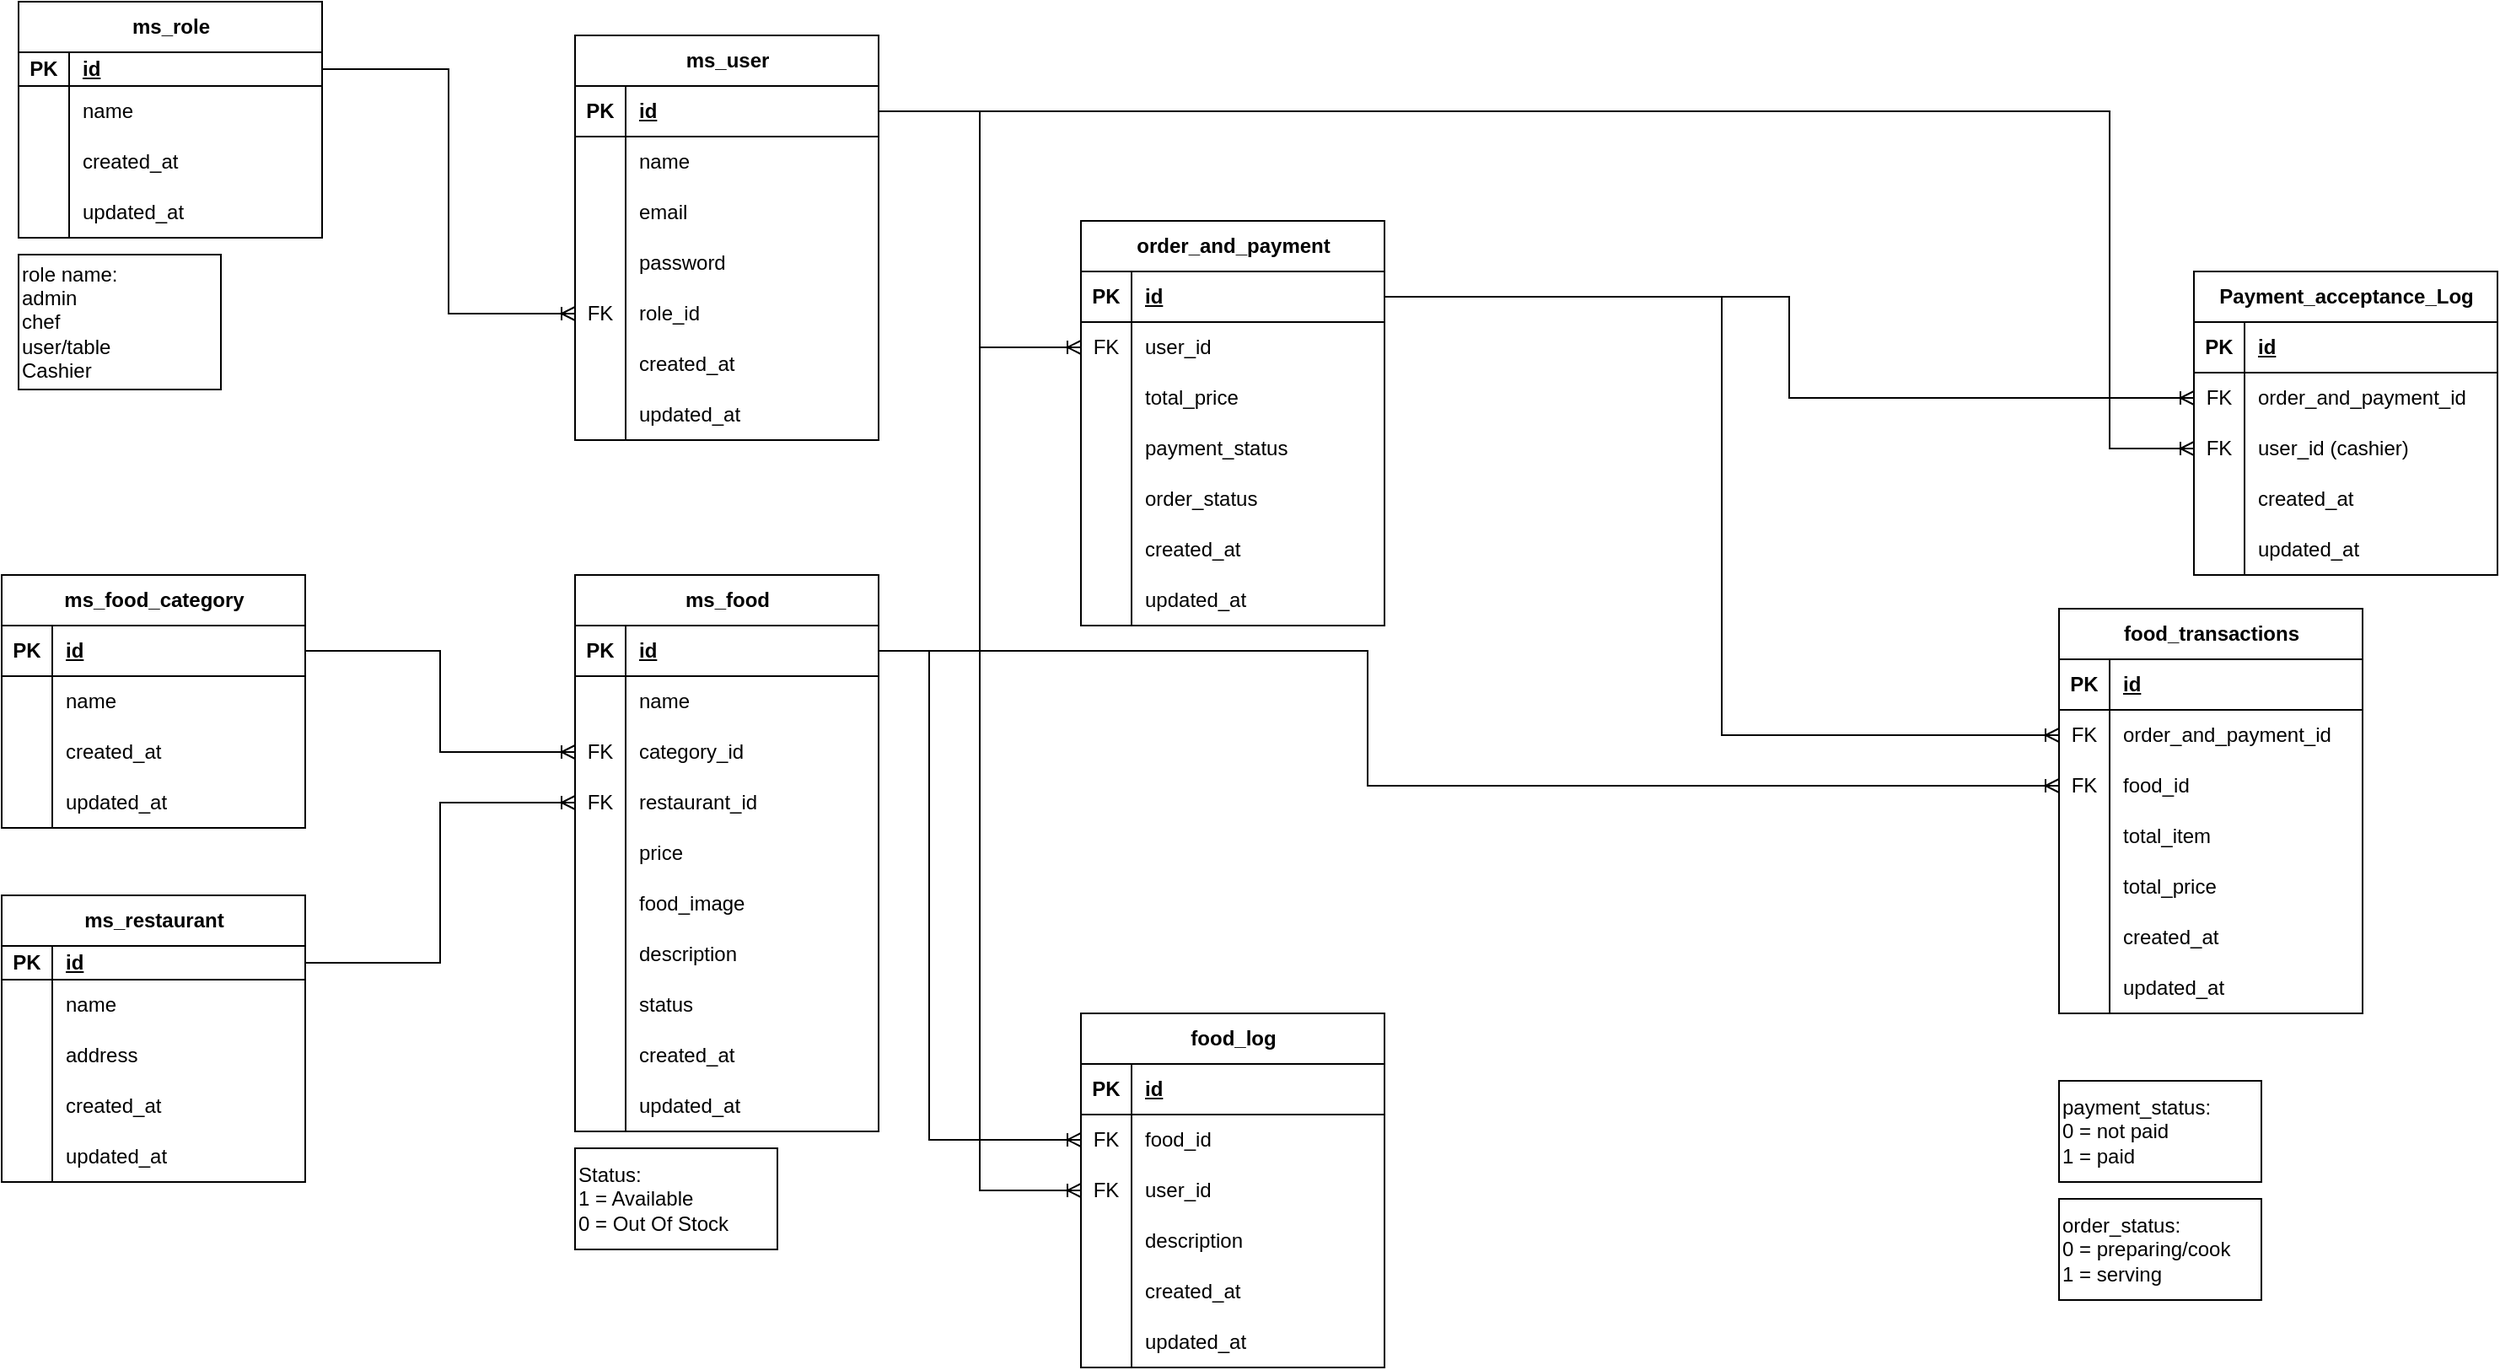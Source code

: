 <mxfile version="22.0.3" type="device">
  <diagram name="Page-1" id="ViEosJVL4fbG6qC8Lqi0">
    <mxGraphModel dx="1056" dy="818" grid="1" gridSize="10" guides="1" tooltips="1" connect="1" arrows="1" fold="1" page="1" pageScale="1" pageWidth="850" pageHeight="1100" math="0" shadow="0">
      <root>
        <mxCell id="0" />
        <mxCell id="1" parent="0" />
        <mxCell id="WJn5u_J0y0DWQRh6yKUP-1" value="ms_role" style="shape=table;startSize=30;container=1;collapsible=1;childLayout=tableLayout;fixedRows=1;rowLines=0;fontStyle=1;align=center;resizeLast=1;html=1;" parent="1" vertex="1">
          <mxGeometry x="130" y="120" width="180" height="140" as="geometry" />
        </mxCell>
        <mxCell id="WJn5u_J0y0DWQRh6yKUP-2" value="" style="shape=tableRow;horizontal=0;startSize=0;swimlaneHead=0;swimlaneBody=0;fillColor=none;collapsible=0;dropTarget=0;points=[[0,0.5],[1,0.5]];portConstraint=eastwest;top=0;left=0;right=0;bottom=1;" parent="WJn5u_J0y0DWQRh6yKUP-1" vertex="1">
          <mxGeometry y="30" width="180" height="20" as="geometry" />
        </mxCell>
        <mxCell id="WJn5u_J0y0DWQRh6yKUP-3" value="PK" style="shape=partialRectangle;connectable=0;fillColor=none;top=0;left=0;bottom=0;right=0;fontStyle=1;overflow=hidden;whiteSpace=wrap;html=1;" parent="WJn5u_J0y0DWQRh6yKUP-2" vertex="1">
          <mxGeometry width="30" height="20" as="geometry">
            <mxRectangle width="30" height="20" as="alternateBounds" />
          </mxGeometry>
        </mxCell>
        <mxCell id="WJn5u_J0y0DWQRh6yKUP-4" value="id" style="shape=partialRectangle;connectable=0;fillColor=none;top=0;left=0;bottom=0;right=0;align=left;spacingLeft=6;fontStyle=5;overflow=hidden;whiteSpace=wrap;html=1;" parent="WJn5u_J0y0DWQRh6yKUP-2" vertex="1">
          <mxGeometry x="30" width="150" height="20" as="geometry">
            <mxRectangle width="150" height="20" as="alternateBounds" />
          </mxGeometry>
        </mxCell>
        <mxCell id="WJn5u_J0y0DWQRh6yKUP-5" value="" style="shape=tableRow;horizontal=0;startSize=0;swimlaneHead=0;swimlaneBody=0;fillColor=none;collapsible=0;dropTarget=0;points=[[0,0.5],[1,0.5]];portConstraint=eastwest;top=0;left=0;right=0;bottom=0;" parent="WJn5u_J0y0DWQRh6yKUP-1" vertex="1">
          <mxGeometry y="50" width="180" height="30" as="geometry" />
        </mxCell>
        <mxCell id="WJn5u_J0y0DWQRh6yKUP-6" value="" style="shape=partialRectangle;connectable=0;fillColor=none;top=0;left=0;bottom=0;right=0;editable=1;overflow=hidden;whiteSpace=wrap;html=1;" parent="WJn5u_J0y0DWQRh6yKUP-5" vertex="1">
          <mxGeometry width="30" height="30" as="geometry">
            <mxRectangle width="30" height="30" as="alternateBounds" />
          </mxGeometry>
        </mxCell>
        <mxCell id="WJn5u_J0y0DWQRh6yKUP-7" value="name" style="shape=partialRectangle;connectable=0;fillColor=none;top=0;left=0;bottom=0;right=0;align=left;spacingLeft=6;overflow=hidden;whiteSpace=wrap;html=1;" parent="WJn5u_J0y0DWQRh6yKUP-5" vertex="1">
          <mxGeometry x="30" width="150" height="30" as="geometry">
            <mxRectangle width="150" height="30" as="alternateBounds" />
          </mxGeometry>
        </mxCell>
        <mxCell id="WJn5u_J0y0DWQRh6yKUP-8" value="" style="shape=tableRow;horizontal=0;startSize=0;swimlaneHead=0;swimlaneBody=0;fillColor=none;collapsible=0;dropTarget=0;points=[[0,0.5],[1,0.5]];portConstraint=eastwest;top=0;left=0;right=0;bottom=0;" parent="WJn5u_J0y0DWQRh6yKUP-1" vertex="1">
          <mxGeometry y="80" width="180" height="30" as="geometry" />
        </mxCell>
        <mxCell id="WJn5u_J0y0DWQRh6yKUP-9" value="" style="shape=partialRectangle;connectable=0;fillColor=none;top=0;left=0;bottom=0;right=0;editable=1;overflow=hidden;whiteSpace=wrap;html=1;" parent="WJn5u_J0y0DWQRh6yKUP-8" vertex="1">
          <mxGeometry width="30" height="30" as="geometry">
            <mxRectangle width="30" height="30" as="alternateBounds" />
          </mxGeometry>
        </mxCell>
        <mxCell id="WJn5u_J0y0DWQRh6yKUP-10" value="created_at" style="shape=partialRectangle;connectable=0;fillColor=none;top=0;left=0;bottom=0;right=0;align=left;spacingLeft=6;overflow=hidden;whiteSpace=wrap;html=1;" parent="WJn5u_J0y0DWQRh6yKUP-8" vertex="1">
          <mxGeometry x="30" width="150" height="30" as="geometry">
            <mxRectangle width="150" height="30" as="alternateBounds" />
          </mxGeometry>
        </mxCell>
        <mxCell id="WJn5u_J0y0DWQRh6yKUP-11" value="" style="shape=tableRow;horizontal=0;startSize=0;swimlaneHead=0;swimlaneBody=0;fillColor=none;collapsible=0;dropTarget=0;points=[[0,0.5],[1,0.5]];portConstraint=eastwest;top=0;left=0;right=0;bottom=0;" parent="WJn5u_J0y0DWQRh6yKUP-1" vertex="1">
          <mxGeometry y="110" width="180" height="30" as="geometry" />
        </mxCell>
        <mxCell id="WJn5u_J0y0DWQRh6yKUP-12" value="" style="shape=partialRectangle;connectable=0;fillColor=none;top=0;left=0;bottom=0;right=0;editable=1;overflow=hidden;whiteSpace=wrap;html=1;" parent="WJn5u_J0y0DWQRh6yKUP-11" vertex="1">
          <mxGeometry width="30" height="30" as="geometry">
            <mxRectangle width="30" height="30" as="alternateBounds" />
          </mxGeometry>
        </mxCell>
        <mxCell id="WJn5u_J0y0DWQRh6yKUP-13" value="updated_at" style="shape=partialRectangle;connectable=0;fillColor=none;top=0;left=0;bottom=0;right=0;align=left;spacingLeft=6;overflow=hidden;whiteSpace=wrap;html=1;" parent="WJn5u_J0y0DWQRh6yKUP-11" vertex="1">
          <mxGeometry x="30" width="150" height="30" as="geometry">
            <mxRectangle width="150" height="30" as="alternateBounds" />
          </mxGeometry>
        </mxCell>
        <mxCell id="WJn5u_J0y0DWQRh6yKUP-14" value="ms_user" style="shape=table;startSize=30;container=1;collapsible=1;childLayout=tableLayout;fixedRows=1;rowLines=0;fontStyle=1;align=center;resizeLast=1;html=1;" parent="1" vertex="1">
          <mxGeometry x="460" y="140" width="180" height="240" as="geometry" />
        </mxCell>
        <mxCell id="WJn5u_J0y0DWQRh6yKUP-15" value="" style="shape=tableRow;horizontal=0;startSize=0;swimlaneHead=0;swimlaneBody=0;fillColor=none;collapsible=0;dropTarget=0;points=[[0,0.5],[1,0.5]];portConstraint=eastwest;top=0;left=0;right=0;bottom=1;" parent="WJn5u_J0y0DWQRh6yKUP-14" vertex="1">
          <mxGeometry y="30" width="180" height="30" as="geometry" />
        </mxCell>
        <mxCell id="WJn5u_J0y0DWQRh6yKUP-16" value="PK" style="shape=partialRectangle;connectable=0;fillColor=none;top=0;left=0;bottom=0;right=0;fontStyle=1;overflow=hidden;whiteSpace=wrap;html=1;" parent="WJn5u_J0y0DWQRh6yKUP-15" vertex="1">
          <mxGeometry width="30" height="30" as="geometry">
            <mxRectangle width="30" height="30" as="alternateBounds" />
          </mxGeometry>
        </mxCell>
        <mxCell id="WJn5u_J0y0DWQRh6yKUP-17" value="id" style="shape=partialRectangle;connectable=0;fillColor=none;top=0;left=0;bottom=0;right=0;align=left;spacingLeft=6;fontStyle=5;overflow=hidden;whiteSpace=wrap;html=1;" parent="WJn5u_J0y0DWQRh6yKUP-15" vertex="1">
          <mxGeometry x="30" width="150" height="30" as="geometry">
            <mxRectangle width="150" height="30" as="alternateBounds" />
          </mxGeometry>
        </mxCell>
        <mxCell id="WJn5u_J0y0DWQRh6yKUP-18" value="" style="shape=tableRow;horizontal=0;startSize=0;swimlaneHead=0;swimlaneBody=0;fillColor=none;collapsible=0;dropTarget=0;points=[[0,0.5],[1,0.5]];portConstraint=eastwest;top=0;left=0;right=0;bottom=0;" parent="WJn5u_J0y0DWQRh6yKUP-14" vertex="1">
          <mxGeometry y="60" width="180" height="30" as="geometry" />
        </mxCell>
        <mxCell id="WJn5u_J0y0DWQRh6yKUP-19" value="" style="shape=partialRectangle;connectable=0;fillColor=none;top=0;left=0;bottom=0;right=0;editable=1;overflow=hidden;whiteSpace=wrap;html=1;" parent="WJn5u_J0y0DWQRh6yKUP-18" vertex="1">
          <mxGeometry width="30" height="30" as="geometry">
            <mxRectangle width="30" height="30" as="alternateBounds" />
          </mxGeometry>
        </mxCell>
        <mxCell id="WJn5u_J0y0DWQRh6yKUP-20" value="name" style="shape=partialRectangle;connectable=0;fillColor=none;top=0;left=0;bottom=0;right=0;align=left;spacingLeft=6;overflow=hidden;whiteSpace=wrap;html=1;" parent="WJn5u_J0y0DWQRh6yKUP-18" vertex="1">
          <mxGeometry x="30" width="150" height="30" as="geometry">
            <mxRectangle width="150" height="30" as="alternateBounds" />
          </mxGeometry>
        </mxCell>
        <mxCell id="WJn5u_J0y0DWQRh6yKUP-21" value="" style="shape=tableRow;horizontal=0;startSize=0;swimlaneHead=0;swimlaneBody=0;fillColor=none;collapsible=0;dropTarget=0;points=[[0,0.5],[1,0.5]];portConstraint=eastwest;top=0;left=0;right=0;bottom=0;" parent="WJn5u_J0y0DWQRh6yKUP-14" vertex="1">
          <mxGeometry y="90" width="180" height="30" as="geometry" />
        </mxCell>
        <mxCell id="WJn5u_J0y0DWQRh6yKUP-22" value="" style="shape=partialRectangle;connectable=0;fillColor=none;top=0;left=0;bottom=0;right=0;editable=1;overflow=hidden;whiteSpace=wrap;html=1;" parent="WJn5u_J0y0DWQRh6yKUP-21" vertex="1">
          <mxGeometry width="30" height="30" as="geometry">
            <mxRectangle width="30" height="30" as="alternateBounds" />
          </mxGeometry>
        </mxCell>
        <mxCell id="WJn5u_J0y0DWQRh6yKUP-23" value="email" style="shape=partialRectangle;connectable=0;fillColor=none;top=0;left=0;bottom=0;right=0;align=left;spacingLeft=6;overflow=hidden;whiteSpace=wrap;html=1;" parent="WJn5u_J0y0DWQRh6yKUP-21" vertex="1">
          <mxGeometry x="30" width="150" height="30" as="geometry">
            <mxRectangle width="150" height="30" as="alternateBounds" />
          </mxGeometry>
        </mxCell>
        <mxCell id="WJn5u_J0y0DWQRh6yKUP-24" value="" style="shape=tableRow;horizontal=0;startSize=0;swimlaneHead=0;swimlaneBody=0;fillColor=none;collapsible=0;dropTarget=0;points=[[0,0.5],[1,0.5]];portConstraint=eastwest;top=0;left=0;right=0;bottom=0;" parent="WJn5u_J0y0DWQRh6yKUP-14" vertex="1">
          <mxGeometry y="120" width="180" height="30" as="geometry" />
        </mxCell>
        <mxCell id="WJn5u_J0y0DWQRh6yKUP-25" value="" style="shape=partialRectangle;connectable=0;fillColor=none;top=0;left=0;bottom=0;right=0;editable=1;overflow=hidden;whiteSpace=wrap;html=1;" parent="WJn5u_J0y0DWQRh6yKUP-24" vertex="1">
          <mxGeometry width="30" height="30" as="geometry">
            <mxRectangle width="30" height="30" as="alternateBounds" />
          </mxGeometry>
        </mxCell>
        <mxCell id="WJn5u_J0y0DWQRh6yKUP-26" value="password" style="shape=partialRectangle;connectable=0;fillColor=none;top=0;left=0;bottom=0;right=0;align=left;spacingLeft=6;overflow=hidden;whiteSpace=wrap;html=1;" parent="WJn5u_J0y0DWQRh6yKUP-24" vertex="1">
          <mxGeometry x="30" width="150" height="30" as="geometry">
            <mxRectangle width="150" height="30" as="alternateBounds" />
          </mxGeometry>
        </mxCell>
        <mxCell id="WJn5u_J0y0DWQRh6yKUP-27" style="shape=tableRow;horizontal=0;startSize=0;swimlaneHead=0;swimlaneBody=0;fillColor=none;collapsible=0;dropTarget=0;points=[[0,0.5],[1,0.5]];portConstraint=eastwest;top=0;left=0;right=0;bottom=0;" parent="WJn5u_J0y0DWQRh6yKUP-14" vertex="1">
          <mxGeometry y="150" width="180" height="30" as="geometry" />
        </mxCell>
        <mxCell id="WJn5u_J0y0DWQRh6yKUP-28" value="FK" style="shape=partialRectangle;connectable=0;fillColor=none;top=0;left=0;bottom=0;right=0;editable=1;overflow=hidden;whiteSpace=wrap;html=1;" parent="WJn5u_J0y0DWQRh6yKUP-27" vertex="1">
          <mxGeometry width="30" height="30" as="geometry">
            <mxRectangle width="30" height="30" as="alternateBounds" />
          </mxGeometry>
        </mxCell>
        <mxCell id="WJn5u_J0y0DWQRh6yKUP-29" value="role_id" style="shape=partialRectangle;connectable=0;fillColor=none;top=0;left=0;bottom=0;right=0;align=left;spacingLeft=6;overflow=hidden;whiteSpace=wrap;html=1;" parent="WJn5u_J0y0DWQRh6yKUP-27" vertex="1">
          <mxGeometry x="30" width="150" height="30" as="geometry">
            <mxRectangle width="150" height="30" as="alternateBounds" />
          </mxGeometry>
        </mxCell>
        <mxCell id="WJn5u_J0y0DWQRh6yKUP-30" style="shape=tableRow;horizontal=0;startSize=0;swimlaneHead=0;swimlaneBody=0;fillColor=none;collapsible=0;dropTarget=0;points=[[0,0.5],[1,0.5]];portConstraint=eastwest;top=0;left=0;right=0;bottom=0;" parent="WJn5u_J0y0DWQRh6yKUP-14" vertex="1">
          <mxGeometry y="180" width="180" height="30" as="geometry" />
        </mxCell>
        <mxCell id="WJn5u_J0y0DWQRh6yKUP-31" style="shape=partialRectangle;connectable=0;fillColor=none;top=0;left=0;bottom=0;right=0;editable=1;overflow=hidden;whiteSpace=wrap;html=1;" parent="WJn5u_J0y0DWQRh6yKUP-30" vertex="1">
          <mxGeometry width="30" height="30" as="geometry">
            <mxRectangle width="30" height="30" as="alternateBounds" />
          </mxGeometry>
        </mxCell>
        <mxCell id="WJn5u_J0y0DWQRh6yKUP-32" value="created_at" style="shape=partialRectangle;connectable=0;fillColor=none;top=0;left=0;bottom=0;right=0;align=left;spacingLeft=6;overflow=hidden;whiteSpace=wrap;html=1;" parent="WJn5u_J0y0DWQRh6yKUP-30" vertex="1">
          <mxGeometry x="30" width="150" height="30" as="geometry">
            <mxRectangle width="150" height="30" as="alternateBounds" />
          </mxGeometry>
        </mxCell>
        <mxCell id="WJn5u_J0y0DWQRh6yKUP-33" style="shape=tableRow;horizontal=0;startSize=0;swimlaneHead=0;swimlaneBody=0;fillColor=none;collapsible=0;dropTarget=0;points=[[0,0.5],[1,0.5]];portConstraint=eastwest;top=0;left=0;right=0;bottom=0;" parent="WJn5u_J0y0DWQRh6yKUP-14" vertex="1">
          <mxGeometry y="210" width="180" height="30" as="geometry" />
        </mxCell>
        <mxCell id="WJn5u_J0y0DWQRh6yKUP-34" style="shape=partialRectangle;connectable=0;fillColor=none;top=0;left=0;bottom=0;right=0;editable=1;overflow=hidden;whiteSpace=wrap;html=1;" parent="WJn5u_J0y0DWQRh6yKUP-33" vertex="1">
          <mxGeometry width="30" height="30" as="geometry">
            <mxRectangle width="30" height="30" as="alternateBounds" />
          </mxGeometry>
        </mxCell>
        <mxCell id="WJn5u_J0y0DWQRh6yKUP-35" value="updated_at" style="shape=partialRectangle;connectable=0;fillColor=none;top=0;left=0;bottom=0;right=0;align=left;spacingLeft=6;overflow=hidden;whiteSpace=wrap;html=1;" parent="WJn5u_J0y0DWQRh6yKUP-33" vertex="1">
          <mxGeometry x="30" width="150" height="30" as="geometry">
            <mxRectangle width="150" height="30" as="alternateBounds" />
          </mxGeometry>
        </mxCell>
        <mxCell id="WJn5u_J0y0DWQRh6yKUP-36" style="edgeStyle=orthogonalEdgeStyle;rounded=0;orthogonalLoop=1;jettySize=auto;html=1;endArrow=ERoneToMany;endFill=0;" parent="1" source="WJn5u_J0y0DWQRh6yKUP-2" target="WJn5u_J0y0DWQRh6yKUP-27" edge="1">
          <mxGeometry relative="1" as="geometry">
            <Array as="points">
              <mxPoint x="385" y="160" />
              <mxPoint x="385" y="305" />
            </Array>
          </mxGeometry>
        </mxCell>
        <mxCell id="WJn5u_J0y0DWQRh6yKUP-38" value="&lt;div style=&quot;&quot;&gt;&lt;span style=&quot;background-color: initial;&quot;&gt;role name:&lt;/span&gt;&lt;/div&gt;&lt;div style=&quot;&quot;&gt;admin&lt;/div&gt;&lt;div style=&quot;&quot;&gt;chef&lt;/div&gt;&lt;div style=&quot;&quot;&gt;user/table&lt;/div&gt;&lt;div style=&quot;&quot;&gt;Cashier&lt;/div&gt;" style="rounded=0;whiteSpace=wrap;html=1;align=left;" parent="1" vertex="1">
          <mxGeometry x="130" y="270" width="120" height="80" as="geometry" />
        </mxCell>
        <mxCell id="WJn5u_J0y0DWQRh6yKUP-61" value="ms_food_category" style="shape=table;startSize=30;container=1;collapsible=1;childLayout=tableLayout;fixedRows=1;rowLines=0;fontStyle=1;align=center;resizeLast=1;html=1;" parent="1" vertex="1">
          <mxGeometry x="120" y="460" width="180" height="150" as="geometry" />
        </mxCell>
        <mxCell id="WJn5u_J0y0DWQRh6yKUP-62" value="" style="shape=tableRow;horizontal=0;startSize=0;swimlaneHead=0;swimlaneBody=0;fillColor=none;collapsible=0;dropTarget=0;points=[[0,0.5],[1,0.5]];portConstraint=eastwest;top=0;left=0;right=0;bottom=1;" parent="WJn5u_J0y0DWQRh6yKUP-61" vertex="1">
          <mxGeometry y="30" width="180" height="30" as="geometry" />
        </mxCell>
        <mxCell id="WJn5u_J0y0DWQRh6yKUP-63" value="PK" style="shape=partialRectangle;connectable=0;fillColor=none;top=0;left=0;bottom=0;right=0;fontStyle=1;overflow=hidden;whiteSpace=wrap;html=1;" parent="WJn5u_J0y0DWQRh6yKUP-62" vertex="1">
          <mxGeometry width="30" height="30" as="geometry">
            <mxRectangle width="30" height="30" as="alternateBounds" />
          </mxGeometry>
        </mxCell>
        <mxCell id="WJn5u_J0y0DWQRh6yKUP-64" value="id" style="shape=partialRectangle;connectable=0;fillColor=none;top=0;left=0;bottom=0;right=0;align=left;spacingLeft=6;fontStyle=5;overflow=hidden;whiteSpace=wrap;html=1;" parent="WJn5u_J0y0DWQRh6yKUP-62" vertex="1">
          <mxGeometry x="30" width="150" height="30" as="geometry">
            <mxRectangle width="150" height="30" as="alternateBounds" />
          </mxGeometry>
        </mxCell>
        <mxCell id="WJn5u_J0y0DWQRh6yKUP-65" value="" style="shape=tableRow;horizontal=0;startSize=0;swimlaneHead=0;swimlaneBody=0;fillColor=none;collapsible=0;dropTarget=0;points=[[0,0.5],[1,0.5]];portConstraint=eastwest;top=0;left=0;right=0;bottom=0;" parent="WJn5u_J0y0DWQRh6yKUP-61" vertex="1">
          <mxGeometry y="60" width="180" height="30" as="geometry" />
        </mxCell>
        <mxCell id="WJn5u_J0y0DWQRh6yKUP-66" value="" style="shape=partialRectangle;connectable=0;fillColor=none;top=0;left=0;bottom=0;right=0;editable=1;overflow=hidden;whiteSpace=wrap;html=1;" parent="WJn5u_J0y0DWQRh6yKUP-65" vertex="1">
          <mxGeometry width="30" height="30" as="geometry">
            <mxRectangle width="30" height="30" as="alternateBounds" />
          </mxGeometry>
        </mxCell>
        <mxCell id="WJn5u_J0y0DWQRh6yKUP-67" value="name" style="shape=partialRectangle;connectable=0;fillColor=none;top=0;left=0;bottom=0;right=0;align=left;spacingLeft=6;overflow=hidden;whiteSpace=wrap;html=1;" parent="WJn5u_J0y0DWQRh6yKUP-65" vertex="1">
          <mxGeometry x="30" width="150" height="30" as="geometry">
            <mxRectangle width="150" height="30" as="alternateBounds" />
          </mxGeometry>
        </mxCell>
        <mxCell id="WJn5u_J0y0DWQRh6yKUP-68" value="" style="shape=tableRow;horizontal=0;startSize=0;swimlaneHead=0;swimlaneBody=0;fillColor=none;collapsible=0;dropTarget=0;points=[[0,0.5],[1,0.5]];portConstraint=eastwest;top=0;left=0;right=0;bottom=0;" parent="WJn5u_J0y0DWQRh6yKUP-61" vertex="1">
          <mxGeometry y="90" width="180" height="30" as="geometry" />
        </mxCell>
        <mxCell id="WJn5u_J0y0DWQRh6yKUP-69" value="" style="shape=partialRectangle;connectable=0;fillColor=none;top=0;left=0;bottom=0;right=0;editable=1;overflow=hidden;whiteSpace=wrap;html=1;" parent="WJn5u_J0y0DWQRh6yKUP-68" vertex="1">
          <mxGeometry width="30" height="30" as="geometry">
            <mxRectangle width="30" height="30" as="alternateBounds" />
          </mxGeometry>
        </mxCell>
        <mxCell id="WJn5u_J0y0DWQRh6yKUP-70" value="created_at" style="shape=partialRectangle;connectable=0;fillColor=none;top=0;left=0;bottom=0;right=0;align=left;spacingLeft=6;overflow=hidden;whiteSpace=wrap;html=1;" parent="WJn5u_J0y0DWQRh6yKUP-68" vertex="1">
          <mxGeometry x="30" width="150" height="30" as="geometry">
            <mxRectangle width="150" height="30" as="alternateBounds" />
          </mxGeometry>
        </mxCell>
        <mxCell id="WJn5u_J0y0DWQRh6yKUP-71" value="" style="shape=tableRow;horizontal=0;startSize=0;swimlaneHead=0;swimlaneBody=0;fillColor=none;collapsible=0;dropTarget=0;points=[[0,0.5],[1,0.5]];portConstraint=eastwest;top=0;left=0;right=0;bottom=0;" parent="WJn5u_J0y0DWQRh6yKUP-61" vertex="1">
          <mxGeometry y="120" width="180" height="30" as="geometry" />
        </mxCell>
        <mxCell id="WJn5u_J0y0DWQRh6yKUP-72" value="" style="shape=partialRectangle;connectable=0;fillColor=none;top=0;left=0;bottom=0;right=0;editable=1;overflow=hidden;whiteSpace=wrap;html=1;" parent="WJn5u_J0y0DWQRh6yKUP-71" vertex="1">
          <mxGeometry width="30" height="30" as="geometry">
            <mxRectangle width="30" height="30" as="alternateBounds" />
          </mxGeometry>
        </mxCell>
        <mxCell id="WJn5u_J0y0DWQRh6yKUP-73" value="updated_at" style="shape=partialRectangle;connectable=0;fillColor=none;top=0;left=0;bottom=0;right=0;align=left;spacingLeft=6;overflow=hidden;whiteSpace=wrap;html=1;" parent="WJn5u_J0y0DWQRh6yKUP-71" vertex="1">
          <mxGeometry x="30" width="150" height="30" as="geometry">
            <mxRectangle width="150" height="30" as="alternateBounds" />
          </mxGeometry>
        </mxCell>
        <mxCell id="WJn5u_J0y0DWQRh6yKUP-74" value="ms_food" style="shape=table;startSize=30;container=1;collapsible=1;childLayout=tableLayout;fixedRows=1;rowLines=0;fontStyle=1;align=center;resizeLast=1;html=1;" parent="1" vertex="1">
          <mxGeometry x="460" y="460" width="180" height="330" as="geometry" />
        </mxCell>
        <mxCell id="WJn5u_J0y0DWQRh6yKUP-75" value="" style="shape=tableRow;horizontal=0;startSize=0;swimlaneHead=0;swimlaneBody=0;fillColor=none;collapsible=0;dropTarget=0;points=[[0,0.5],[1,0.5]];portConstraint=eastwest;top=0;left=0;right=0;bottom=1;" parent="WJn5u_J0y0DWQRh6yKUP-74" vertex="1">
          <mxGeometry y="30" width="180" height="30" as="geometry" />
        </mxCell>
        <mxCell id="WJn5u_J0y0DWQRh6yKUP-76" value="PK" style="shape=partialRectangle;connectable=0;fillColor=none;top=0;left=0;bottom=0;right=0;fontStyle=1;overflow=hidden;whiteSpace=wrap;html=1;" parent="WJn5u_J0y0DWQRh6yKUP-75" vertex="1">
          <mxGeometry width="30" height="30" as="geometry">
            <mxRectangle width="30" height="30" as="alternateBounds" />
          </mxGeometry>
        </mxCell>
        <mxCell id="WJn5u_J0y0DWQRh6yKUP-77" value="id" style="shape=partialRectangle;connectable=0;fillColor=none;top=0;left=0;bottom=0;right=0;align=left;spacingLeft=6;fontStyle=5;overflow=hidden;whiteSpace=wrap;html=1;" parent="WJn5u_J0y0DWQRh6yKUP-75" vertex="1">
          <mxGeometry x="30" width="150" height="30" as="geometry">
            <mxRectangle width="150" height="30" as="alternateBounds" />
          </mxGeometry>
        </mxCell>
        <mxCell id="WJn5u_J0y0DWQRh6yKUP-78" value="" style="shape=tableRow;horizontal=0;startSize=0;swimlaneHead=0;swimlaneBody=0;fillColor=none;collapsible=0;dropTarget=0;points=[[0,0.5],[1,0.5]];portConstraint=eastwest;top=0;left=0;right=0;bottom=0;" parent="WJn5u_J0y0DWQRh6yKUP-74" vertex="1">
          <mxGeometry y="60" width="180" height="30" as="geometry" />
        </mxCell>
        <mxCell id="WJn5u_J0y0DWQRh6yKUP-79" value="" style="shape=partialRectangle;connectable=0;fillColor=none;top=0;left=0;bottom=0;right=0;editable=1;overflow=hidden;whiteSpace=wrap;html=1;" parent="WJn5u_J0y0DWQRh6yKUP-78" vertex="1">
          <mxGeometry width="30" height="30" as="geometry">
            <mxRectangle width="30" height="30" as="alternateBounds" />
          </mxGeometry>
        </mxCell>
        <mxCell id="WJn5u_J0y0DWQRh6yKUP-80" value="name" style="shape=partialRectangle;connectable=0;fillColor=none;top=0;left=0;bottom=0;right=0;align=left;spacingLeft=6;overflow=hidden;whiteSpace=wrap;html=1;" parent="WJn5u_J0y0DWQRh6yKUP-78" vertex="1">
          <mxGeometry x="30" width="150" height="30" as="geometry">
            <mxRectangle width="150" height="30" as="alternateBounds" />
          </mxGeometry>
        </mxCell>
        <mxCell id="WJn5u_J0y0DWQRh6yKUP-81" value="" style="shape=tableRow;horizontal=0;startSize=0;swimlaneHead=0;swimlaneBody=0;fillColor=none;collapsible=0;dropTarget=0;points=[[0,0.5],[1,0.5]];portConstraint=eastwest;top=0;left=0;right=0;bottom=0;" parent="WJn5u_J0y0DWQRh6yKUP-74" vertex="1">
          <mxGeometry y="90" width="180" height="30" as="geometry" />
        </mxCell>
        <mxCell id="WJn5u_J0y0DWQRh6yKUP-82" value="FK" style="shape=partialRectangle;connectable=0;fillColor=none;top=0;left=0;bottom=0;right=0;editable=1;overflow=hidden;whiteSpace=wrap;html=1;" parent="WJn5u_J0y0DWQRh6yKUP-81" vertex="1">
          <mxGeometry width="30" height="30" as="geometry">
            <mxRectangle width="30" height="30" as="alternateBounds" />
          </mxGeometry>
        </mxCell>
        <mxCell id="WJn5u_J0y0DWQRh6yKUP-83" value="category_id" style="shape=partialRectangle;connectable=0;fillColor=none;top=0;left=0;bottom=0;right=0;align=left;spacingLeft=6;overflow=hidden;whiteSpace=wrap;html=1;" parent="WJn5u_J0y0DWQRh6yKUP-81" vertex="1">
          <mxGeometry x="30" width="150" height="30" as="geometry">
            <mxRectangle width="150" height="30" as="alternateBounds" />
          </mxGeometry>
        </mxCell>
        <mxCell id="WJn5u_J0y0DWQRh6yKUP-228" style="shape=tableRow;horizontal=0;startSize=0;swimlaneHead=0;swimlaneBody=0;fillColor=none;collapsible=0;dropTarget=0;points=[[0,0.5],[1,0.5]];portConstraint=eastwest;top=0;left=0;right=0;bottom=0;" parent="WJn5u_J0y0DWQRh6yKUP-74" vertex="1">
          <mxGeometry y="120" width="180" height="30" as="geometry" />
        </mxCell>
        <mxCell id="WJn5u_J0y0DWQRh6yKUP-229" value="FK" style="shape=partialRectangle;connectable=0;fillColor=none;top=0;left=0;bottom=0;right=0;editable=1;overflow=hidden;whiteSpace=wrap;html=1;" parent="WJn5u_J0y0DWQRh6yKUP-228" vertex="1">
          <mxGeometry width="30" height="30" as="geometry">
            <mxRectangle width="30" height="30" as="alternateBounds" />
          </mxGeometry>
        </mxCell>
        <mxCell id="WJn5u_J0y0DWQRh6yKUP-230" value="restaurant_id" style="shape=partialRectangle;connectable=0;fillColor=none;top=0;left=0;bottom=0;right=0;align=left;spacingLeft=6;overflow=hidden;whiteSpace=wrap;html=1;" parent="WJn5u_J0y0DWQRh6yKUP-228" vertex="1">
          <mxGeometry x="30" width="150" height="30" as="geometry">
            <mxRectangle width="150" height="30" as="alternateBounds" />
          </mxGeometry>
        </mxCell>
        <mxCell id="WJn5u_J0y0DWQRh6yKUP-84" value="" style="shape=tableRow;horizontal=0;startSize=0;swimlaneHead=0;swimlaneBody=0;fillColor=none;collapsible=0;dropTarget=0;points=[[0,0.5],[1,0.5]];portConstraint=eastwest;top=0;left=0;right=0;bottom=0;" parent="WJn5u_J0y0DWQRh6yKUP-74" vertex="1">
          <mxGeometry y="150" width="180" height="30" as="geometry" />
        </mxCell>
        <mxCell id="WJn5u_J0y0DWQRh6yKUP-85" value="" style="shape=partialRectangle;connectable=0;fillColor=none;top=0;left=0;bottom=0;right=0;editable=1;overflow=hidden;whiteSpace=wrap;html=1;" parent="WJn5u_J0y0DWQRh6yKUP-84" vertex="1">
          <mxGeometry width="30" height="30" as="geometry">
            <mxRectangle width="30" height="30" as="alternateBounds" />
          </mxGeometry>
        </mxCell>
        <mxCell id="WJn5u_J0y0DWQRh6yKUP-86" value="price" style="shape=partialRectangle;connectable=0;fillColor=none;top=0;left=0;bottom=0;right=0;align=left;spacingLeft=6;overflow=hidden;whiteSpace=wrap;html=1;" parent="WJn5u_J0y0DWQRh6yKUP-84" vertex="1">
          <mxGeometry x="30" width="150" height="30" as="geometry">
            <mxRectangle width="150" height="30" as="alternateBounds" />
          </mxGeometry>
        </mxCell>
        <mxCell id="WJn5u_J0y0DWQRh6yKUP-96" style="shape=tableRow;horizontal=0;startSize=0;swimlaneHead=0;swimlaneBody=0;fillColor=none;collapsible=0;dropTarget=0;points=[[0,0.5],[1,0.5]];portConstraint=eastwest;top=0;left=0;right=0;bottom=0;" parent="WJn5u_J0y0DWQRh6yKUP-74" vertex="1">
          <mxGeometry y="180" width="180" height="30" as="geometry" />
        </mxCell>
        <mxCell id="WJn5u_J0y0DWQRh6yKUP-97" style="shape=partialRectangle;connectable=0;fillColor=none;top=0;left=0;bottom=0;right=0;editable=1;overflow=hidden;whiteSpace=wrap;html=1;" parent="WJn5u_J0y0DWQRh6yKUP-96" vertex="1">
          <mxGeometry width="30" height="30" as="geometry">
            <mxRectangle width="30" height="30" as="alternateBounds" />
          </mxGeometry>
        </mxCell>
        <mxCell id="WJn5u_J0y0DWQRh6yKUP-98" value="food_image" style="shape=partialRectangle;connectable=0;fillColor=none;top=0;left=0;bottom=0;right=0;align=left;spacingLeft=6;overflow=hidden;whiteSpace=wrap;html=1;" parent="WJn5u_J0y0DWQRh6yKUP-96" vertex="1">
          <mxGeometry x="30" width="150" height="30" as="geometry">
            <mxRectangle width="150" height="30" as="alternateBounds" />
          </mxGeometry>
        </mxCell>
        <mxCell id="WJn5u_J0y0DWQRh6yKUP-185" style="shape=tableRow;horizontal=0;startSize=0;swimlaneHead=0;swimlaneBody=0;fillColor=none;collapsible=0;dropTarget=0;points=[[0,0.5],[1,0.5]];portConstraint=eastwest;top=0;left=0;right=0;bottom=0;" parent="WJn5u_J0y0DWQRh6yKUP-74" vertex="1">
          <mxGeometry y="210" width="180" height="30" as="geometry" />
        </mxCell>
        <mxCell id="WJn5u_J0y0DWQRh6yKUP-186" style="shape=partialRectangle;connectable=0;fillColor=none;top=0;left=0;bottom=0;right=0;editable=1;overflow=hidden;whiteSpace=wrap;html=1;" parent="WJn5u_J0y0DWQRh6yKUP-185" vertex="1">
          <mxGeometry width="30" height="30" as="geometry">
            <mxRectangle width="30" height="30" as="alternateBounds" />
          </mxGeometry>
        </mxCell>
        <mxCell id="WJn5u_J0y0DWQRh6yKUP-187" value="description" style="shape=partialRectangle;connectable=0;fillColor=none;top=0;left=0;bottom=0;right=0;align=left;spacingLeft=6;overflow=hidden;whiteSpace=wrap;html=1;" parent="WJn5u_J0y0DWQRh6yKUP-185" vertex="1">
          <mxGeometry x="30" width="150" height="30" as="geometry">
            <mxRectangle width="150" height="30" as="alternateBounds" />
          </mxGeometry>
        </mxCell>
        <mxCell id="WJn5u_J0y0DWQRh6yKUP-93" style="shape=tableRow;horizontal=0;startSize=0;swimlaneHead=0;swimlaneBody=0;fillColor=none;collapsible=0;dropTarget=0;points=[[0,0.5],[1,0.5]];portConstraint=eastwest;top=0;left=0;right=0;bottom=0;" parent="WJn5u_J0y0DWQRh6yKUP-74" vertex="1">
          <mxGeometry y="240" width="180" height="30" as="geometry" />
        </mxCell>
        <mxCell id="WJn5u_J0y0DWQRh6yKUP-94" style="shape=partialRectangle;connectable=0;fillColor=none;top=0;left=0;bottom=0;right=0;editable=1;overflow=hidden;whiteSpace=wrap;html=1;" parent="WJn5u_J0y0DWQRh6yKUP-93" vertex="1">
          <mxGeometry width="30" height="30" as="geometry">
            <mxRectangle width="30" height="30" as="alternateBounds" />
          </mxGeometry>
        </mxCell>
        <mxCell id="WJn5u_J0y0DWQRh6yKUP-95" value="status" style="shape=partialRectangle;connectable=0;fillColor=none;top=0;left=0;bottom=0;right=0;align=left;spacingLeft=6;overflow=hidden;whiteSpace=wrap;html=1;" parent="WJn5u_J0y0DWQRh6yKUP-93" vertex="1">
          <mxGeometry x="30" width="150" height="30" as="geometry">
            <mxRectangle width="150" height="30" as="alternateBounds" />
          </mxGeometry>
        </mxCell>
        <mxCell id="WJn5u_J0y0DWQRh6yKUP-90" style="shape=tableRow;horizontal=0;startSize=0;swimlaneHead=0;swimlaneBody=0;fillColor=none;collapsible=0;dropTarget=0;points=[[0,0.5],[1,0.5]];portConstraint=eastwest;top=0;left=0;right=0;bottom=0;" parent="WJn5u_J0y0DWQRh6yKUP-74" vertex="1">
          <mxGeometry y="270" width="180" height="30" as="geometry" />
        </mxCell>
        <mxCell id="WJn5u_J0y0DWQRh6yKUP-91" style="shape=partialRectangle;connectable=0;fillColor=none;top=0;left=0;bottom=0;right=0;editable=1;overflow=hidden;whiteSpace=wrap;html=1;" parent="WJn5u_J0y0DWQRh6yKUP-90" vertex="1">
          <mxGeometry width="30" height="30" as="geometry">
            <mxRectangle width="30" height="30" as="alternateBounds" />
          </mxGeometry>
        </mxCell>
        <mxCell id="WJn5u_J0y0DWQRh6yKUP-92" value="created_at" style="shape=partialRectangle;connectable=0;fillColor=none;top=0;left=0;bottom=0;right=0;align=left;spacingLeft=6;overflow=hidden;whiteSpace=wrap;html=1;" parent="WJn5u_J0y0DWQRh6yKUP-90" vertex="1">
          <mxGeometry x="30" width="150" height="30" as="geometry">
            <mxRectangle width="150" height="30" as="alternateBounds" />
          </mxGeometry>
        </mxCell>
        <mxCell id="WJn5u_J0y0DWQRh6yKUP-87" style="shape=tableRow;horizontal=0;startSize=0;swimlaneHead=0;swimlaneBody=0;fillColor=none;collapsible=0;dropTarget=0;points=[[0,0.5],[1,0.5]];portConstraint=eastwest;top=0;left=0;right=0;bottom=0;" parent="WJn5u_J0y0DWQRh6yKUP-74" vertex="1">
          <mxGeometry y="300" width="180" height="30" as="geometry" />
        </mxCell>
        <mxCell id="WJn5u_J0y0DWQRh6yKUP-88" style="shape=partialRectangle;connectable=0;fillColor=none;top=0;left=0;bottom=0;right=0;editable=1;overflow=hidden;whiteSpace=wrap;html=1;" parent="WJn5u_J0y0DWQRh6yKUP-87" vertex="1">
          <mxGeometry width="30" height="30" as="geometry">
            <mxRectangle width="30" height="30" as="alternateBounds" />
          </mxGeometry>
        </mxCell>
        <mxCell id="WJn5u_J0y0DWQRh6yKUP-89" value="updated_at" style="shape=partialRectangle;connectable=0;fillColor=none;top=0;left=0;bottom=0;right=0;align=left;spacingLeft=6;overflow=hidden;whiteSpace=wrap;html=1;" parent="WJn5u_J0y0DWQRh6yKUP-87" vertex="1">
          <mxGeometry x="30" width="150" height="30" as="geometry">
            <mxRectangle width="150" height="30" as="alternateBounds" />
          </mxGeometry>
        </mxCell>
        <mxCell id="WJn5u_J0y0DWQRh6yKUP-100" style="edgeStyle=orthogonalEdgeStyle;rounded=0;orthogonalLoop=1;jettySize=auto;html=1;endArrow=ERoneToMany;endFill=0;" parent="1" source="WJn5u_J0y0DWQRh6yKUP-62" target="WJn5u_J0y0DWQRh6yKUP-81" edge="1">
          <mxGeometry relative="1" as="geometry" />
        </mxCell>
        <mxCell id="WJn5u_J0y0DWQRh6yKUP-101" value="food_log" style="shape=table;startSize=30;container=1;collapsible=1;childLayout=tableLayout;fixedRows=1;rowLines=0;fontStyle=1;align=center;resizeLast=1;html=1;" parent="1" vertex="1">
          <mxGeometry x="760" y="720" width="180" height="210" as="geometry" />
        </mxCell>
        <mxCell id="WJn5u_J0y0DWQRh6yKUP-102" value="" style="shape=tableRow;horizontal=0;startSize=0;swimlaneHead=0;swimlaneBody=0;fillColor=none;collapsible=0;dropTarget=0;points=[[0,0.5],[1,0.5]];portConstraint=eastwest;top=0;left=0;right=0;bottom=1;" parent="WJn5u_J0y0DWQRh6yKUP-101" vertex="1">
          <mxGeometry y="30" width="180" height="30" as="geometry" />
        </mxCell>
        <mxCell id="WJn5u_J0y0DWQRh6yKUP-103" value="PK" style="shape=partialRectangle;connectable=0;fillColor=none;top=0;left=0;bottom=0;right=0;fontStyle=1;overflow=hidden;whiteSpace=wrap;html=1;" parent="WJn5u_J0y0DWQRh6yKUP-102" vertex="1">
          <mxGeometry width="30" height="30" as="geometry">
            <mxRectangle width="30" height="30" as="alternateBounds" />
          </mxGeometry>
        </mxCell>
        <mxCell id="WJn5u_J0y0DWQRh6yKUP-104" value="id" style="shape=partialRectangle;connectable=0;fillColor=none;top=0;left=0;bottom=0;right=0;align=left;spacingLeft=6;fontStyle=5;overflow=hidden;whiteSpace=wrap;html=1;" parent="WJn5u_J0y0DWQRh6yKUP-102" vertex="1">
          <mxGeometry x="30" width="150" height="30" as="geometry">
            <mxRectangle width="150" height="30" as="alternateBounds" />
          </mxGeometry>
        </mxCell>
        <mxCell id="WJn5u_J0y0DWQRh6yKUP-105" value="" style="shape=tableRow;horizontal=0;startSize=0;swimlaneHead=0;swimlaneBody=0;fillColor=none;collapsible=0;dropTarget=0;points=[[0,0.5],[1,0.5]];portConstraint=eastwest;top=0;left=0;right=0;bottom=0;" parent="WJn5u_J0y0DWQRh6yKUP-101" vertex="1">
          <mxGeometry y="60" width="180" height="30" as="geometry" />
        </mxCell>
        <mxCell id="WJn5u_J0y0DWQRh6yKUP-106" value="FK" style="shape=partialRectangle;connectable=0;fillColor=none;top=0;left=0;bottom=0;right=0;editable=1;overflow=hidden;whiteSpace=wrap;html=1;" parent="WJn5u_J0y0DWQRh6yKUP-105" vertex="1">
          <mxGeometry width="30" height="30" as="geometry">
            <mxRectangle width="30" height="30" as="alternateBounds" />
          </mxGeometry>
        </mxCell>
        <mxCell id="WJn5u_J0y0DWQRh6yKUP-107" value="food_id" style="shape=partialRectangle;connectable=0;fillColor=none;top=0;left=0;bottom=0;right=0;align=left;spacingLeft=6;overflow=hidden;whiteSpace=wrap;html=1;" parent="WJn5u_J0y0DWQRh6yKUP-105" vertex="1">
          <mxGeometry x="30" width="150" height="30" as="geometry">
            <mxRectangle width="150" height="30" as="alternateBounds" />
          </mxGeometry>
        </mxCell>
        <mxCell id="WJn5u_J0y0DWQRh6yKUP-108" value="" style="shape=tableRow;horizontal=0;startSize=0;swimlaneHead=0;swimlaneBody=0;fillColor=none;collapsible=0;dropTarget=0;points=[[0,0.5],[1,0.5]];portConstraint=eastwest;top=0;left=0;right=0;bottom=0;" parent="WJn5u_J0y0DWQRh6yKUP-101" vertex="1">
          <mxGeometry y="90" width="180" height="30" as="geometry" />
        </mxCell>
        <mxCell id="WJn5u_J0y0DWQRh6yKUP-109" value="FK" style="shape=partialRectangle;connectable=0;fillColor=none;top=0;left=0;bottom=0;right=0;editable=1;overflow=hidden;whiteSpace=wrap;html=1;" parent="WJn5u_J0y0DWQRh6yKUP-108" vertex="1">
          <mxGeometry width="30" height="30" as="geometry">
            <mxRectangle width="30" height="30" as="alternateBounds" />
          </mxGeometry>
        </mxCell>
        <mxCell id="WJn5u_J0y0DWQRh6yKUP-110" value="user_id" style="shape=partialRectangle;connectable=0;fillColor=none;top=0;left=0;bottom=0;right=0;align=left;spacingLeft=6;overflow=hidden;whiteSpace=wrap;html=1;" parent="WJn5u_J0y0DWQRh6yKUP-108" vertex="1">
          <mxGeometry x="30" width="150" height="30" as="geometry">
            <mxRectangle width="150" height="30" as="alternateBounds" />
          </mxGeometry>
        </mxCell>
        <mxCell id="WJn5u_J0y0DWQRh6yKUP-111" value="" style="shape=tableRow;horizontal=0;startSize=0;swimlaneHead=0;swimlaneBody=0;fillColor=none;collapsible=0;dropTarget=0;points=[[0,0.5],[1,0.5]];portConstraint=eastwest;top=0;left=0;right=0;bottom=0;" parent="WJn5u_J0y0DWQRh6yKUP-101" vertex="1">
          <mxGeometry y="120" width="180" height="30" as="geometry" />
        </mxCell>
        <mxCell id="WJn5u_J0y0DWQRh6yKUP-112" value="" style="shape=partialRectangle;connectable=0;fillColor=none;top=0;left=0;bottom=0;right=0;editable=1;overflow=hidden;whiteSpace=wrap;html=1;" parent="WJn5u_J0y0DWQRh6yKUP-111" vertex="1">
          <mxGeometry width="30" height="30" as="geometry">
            <mxRectangle width="30" height="30" as="alternateBounds" />
          </mxGeometry>
        </mxCell>
        <mxCell id="WJn5u_J0y0DWQRh6yKUP-113" value="description" style="shape=partialRectangle;connectable=0;fillColor=none;top=0;left=0;bottom=0;right=0;align=left;spacingLeft=6;overflow=hidden;whiteSpace=wrap;html=1;" parent="WJn5u_J0y0DWQRh6yKUP-111" vertex="1">
          <mxGeometry x="30" width="150" height="30" as="geometry">
            <mxRectangle width="150" height="30" as="alternateBounds" />
          </mxGeometry>
        </mxCell>
        <mxCell id="WJn5u_J0y0DWQRh6yKUP-132" style="shape=tableRow;horizontal=0;startSize=0;swimlaneHead=0;swimlaneBody=0;fillColor=none;collapsible=0;dropTarget=0;points=[[0,0.5],[1,0.5]];portConstraint=eastwest;top=0;left=0;right=0;bottom=0;" parent="WJn5u_J0y0DWQRh6yKUP-101" vertex="1">
          <mxGeometry y="150" width="180" height="30" as="geometry" />
        </mxCell>
        <mxCell id="WJn5u_J0y0DWQRh6yKUP-133" style="shape=partialRectangle;connectable=0;fillColor=none;top=0;left=0;bottom=0;right=0;editable=1;overflow=hidden;whiteSpace=wrap;html=1;" parent="WJn5u_J0y0DWQRh6yKUP-132" vertex="1">
          <mxGeometry width="30" height="30" as="geometry">
            <mxRectangle width="30" height="30" as="alternateBounds" />
          </mxGeometry>
        </mxCell>
        <mxCell id="WJn5u_J0y0DWQRh6yKUP-134" value="created_at" style="shape=partialRectangle;connectable=0;fillColor=none;top=0;left=0;bottom=0;right=0;align=left;spacingLeft=6;overflow=hidden;whiteSpace=wrap;html=1;" parent="WJn5u_J0y0DWQRh6yKUP-132" vertex="1">
          <mxGeometry x="30" width="150" height="30" as="geometry">
            <mxRectangle width="150" height="30" as="alternateBounds" />
          </mxGeometry>
        </mxCell>
        <mxCell id="WJn5u_J0y0DWQRh6yKUP-135" style="shape=tableRow;horizontal=0;startSize=0;swimlaneHead=0;swimlaneBody=0;fillColor=none;collapsible=0;dropTarget=0;points=[[0,0.5],[1,0.5]];portConstraint=eastwest;top=0;left=0;right=0;bottom=0;" parent="WJn5u_J0y0DWQRh6yKUP-101" vertex="1">
          <mxGeometry y="180" width="180" height="30" as="geometry" />
        </mxCell>
        <mxCell id="WJn5u_J0y0DWQRh6yKUP-136" style="shape=partialRectangle;connectable=0;fillColor=none;top=0;left=0;bottom=0;right=0;editable=1;overflow=hidden;whiteSpace=wrap;html=1;" parent="WJn5u_J0y0DWQRh6yKUP-135" vertex="1">
          <mxGeometry width="30" height="30" as="geometry">
            <mxRectangle width="30" height="30" as="alternateBounds" />
          </mxGeometry>
        </mxCell>
        <mxCell id="WJn5u_J0y0DWQRh6yKUP-137" value="updated_at" style="shape=partialRectangle;connectable=0;fillColor=none;top=0;left=0;bottom=0;right=0;align=left;spacingLeft=6;overflow=hidden;whiteSpace=wrap;html=1;" parent="WJn5u_J0y0DWQRh6yKUP-135" vertex="1">
          <mxGeometry x="30" width="150" height="30" as="geometry">
            <mxRectangle width="150" height="30" as="alternateBounds" />
          </mxGeometry>
        </mxCell>
        <mxCell id="WJn5u_J0y0DWQRh6yKUP-128" style="edgeStyle=orthogonalEdgeStyle;rounded=0;orthogonalLoop=1;jettySize=auto;html=1;entryX=0;entryY=0.5;entryDx=0;entryDy=0;endArrow=ERoneToMany;endFill=0;" parent="1" source="WJn5u_J0y0DWQRh6yKUP-15" target="WJn5u_J0y0DWQRh6yKUP-108" edge="1">
          <mxGeometry relative="1" as="geometry" />
        </mxCell>
        <mxCell id="WJn5u_J0y0DWQRh6yKUP-139" value="Status:&lt;br&gt;&lt;div style=&quot;&quot;&gt;1 = Available&lt;/div&gt;&lt;div style=&quot;&quot;&gt;0 = Out Of Stock&lt;/div&gt;" style="rounded=0;whiteSpace=wrap;html=1;align=left;" parent="1" vertex="1">
          <mxGeometry x="460" y="800" width="120" height="60" as="geometry" />
        </mxCell>
        <mxCell id="WJn5u_J0y0DWQRh6yKUP-140" value="food_transactions" style="shape=table;startSize=30;container=1;collapsible=1;childLayout=tableLayout;fixedRows=1;rowLines=0;fontStyle=1;align=center;resizeLast=1;html=1;" parent="1" vertex="1">
          <mxGeometry x="1340" y="480" width="180" height="240" as="geometry" />
        </mxCell>
        <mxCell id="WJn5u_J0y0DWQRh6yKUP-141" value="" style="shape=tableRow;horizontal=0;startSize=0;swimlaneHead=0;swimlaneBody=0;fillColor=none;collapsible=0;dropTarget=0;points=[[0,0.5],[1,0.5]];portConstraint=eastwest;top=0;left=0;right=0;bottom=1;" parent="WJn5u_J0y0DWQRh6yKUP-140" vertex="1">
          <mxGeometry y="30" width="180" height="30" as="geometry" />
        </mxCell>
        <mxCell id="WJn5u_J0y0DWQRh6yKUP-142" value="PK" style="shape=partialRectangle;connectable=0;fillColor=none;top=0;left=0;bottom=0;right=0;fontStyle=1;overflow=hidden;whiteSpace=wrap;html=1;" parent="WJn5u_J0y0DWQRh6yKUP-141" vertex="1">
          <mxGeometry width="30" height="30" as="geometry">
            <mxRectangle width="30" height="30" as="alternateBounds" />
          </mxGeometry>
        </mxCell>
        <mxCell id="WJn5u_J0y0DWQRh6yKUP-143" value="id" style="shape=partialRectangle;connectable=0;fillColor=none;top=0;left=0;bottom=0;right=0;align=left;spacingLeft=6;fontStyle=5;overflow=hidden;whiteSpace=wrap;html=1;" parent="WJn5u_J0y0DWQRh6yKUP-141" vertex="1">
          <mxGeometry x="30" width="150" height="30" as="geometry">
            <mxRectangle width="150" height="30" as="alternateBounds" />
          </mxGeometry>
        </mxCell>
        <mxCell id="WJn5u_J0y0DWQRh6yKUP-256" style="shape=tableRow;horizontal=0;startSize=0;swimlaneHead=0;swimlaneBody=0;fillColor=none;collapsible=0;dropTarget=0;points=[[0,0.5],[1,0.5]];portConstraint=eastwest;top=0;left=0;right=0;bottom=0;" parent="WJn5u_J0y0DWQRh6yKUP-140" vertex="1">
          <mxGeometry y="60" width="180" height="30" as="geometry" />
        </mxCell>
        <mxCell id="WJn5u_J0y0DWQRh6yKUP-257" value="FK" style="shape=partialRectangle;connectable=0;fillColor=none;top=0;left=0;bottom=0;right=0;editable=1;overflow=hidden;whiteSpace=wrap;html=1;" parent="WJn5u_J0y0DWQRh6yKUP-256" vertex="1">
          <mxGeometry width="30" height="30" as="geometry">
            <mxRectangle width="30" height="30" as="alternateBounds" />
          </mxGeometry>
        </mxCell>
        <mxCell id="WJn5u_J0y0DWQRh6yKUP-258" value="order_and_payment_id" style="shape=partialRectangle;connectable=0;fillColor=none;top=0;left=0;bottom=0;right=0;align=left;spacingLeft=6;overflow=hidden;whiteSpace=wrap;html=1;" parent="WJn5u_J0y0DWQRh6yKUP-256" vertex="1">
          <mxGeometry x="30" width="150" height="30" as="geometry">
            <mxRectangle width="150" height="30" as="alternateBounds" />
          </mxGeometry>
        </mxCell>
        <mxCell id="WJn5u_J0y0DWQRh6yKUP-147" value="" style="shape=tableRow;horizontal=0;startSize=0;swimlaneHead=0;swimlaneBody=0;fillColor=none;collapsible=0;dropTarget=0;points=[[0,0.5],[1,0.5]];portConstraint=eastwest;top=0;left=0;right=0;bottom=0;" parent="WJn5u_J0y0DWQRh6yKUP-140" vertex="1">
          <mxGeometry y="90" width="180" height="30" as="geometry" />
        </mxCell>
        <mxCell id="WJn5u_J0y0DWQRh6yKUP-148" value="FK" style="shape=partialRectangle;connectable=0;fillColor=none;top=0;left=0;bottom=0;right=0;editable=1;overflow=hidden;whiteSpace=wrap;html=1;" parent="WJn5u_J0y0DWQRh6yKUP-147" vertex="1">
          <mxGeometry width="30" height="30" as="geometry">
            <mxRectangle width="30" height="30" as="alternateBounds" />
          </mxGeometry>
        </mxCell>
        <mxCell id="WJn5u_J0y0DWQRh6yKUP-149" value="food_id" style="shape=partialRectangle;connectable=0;fillColor=none;top=0;left=0;bottom=0;right=0;align=left;spacingLeft=6;overflow=hidden;whiteSpace=wrap;html=1;" parent="WJn5u_J0y0DWQRh6yKUP-147" vertex="1">
          <mxGeometry x="30" width="150" height="30" as="geometry">
            <mxRectangle width="150" height="30" as="alternateBounds" />
          </mxGeometry>
        </mxCell>
        <mxCell id="WJn5u_J0y0DWQRh6yKUP-150" value="" style="shape=tableRow;horizontal=0;startSize=0;swimlaneHead=0;swimlaneBody=0;fillColor=none;collapsible=0;dropTarget=0;points=[[0,0.5],[1,0.5]];portConstraint=eastwest;top=0;left=0;right=0;bottom=0;" parent="WJn5u_J0y0DWQRh6yKUP-140" vertex="1">
          <mxGeometry y="120" width="180" height="30" as="geometry" />
        </mxCell>
        <mxCell id="WJn5u_J0y0DWQRh6yKUP-151" value="" style="shape=partialRectangle;connectable=0;fillColor=none;top=0;left=0;bottom=0;right=0;editable=1;overflow=hidden;whiteSpace=wrap;html=1;" parent="WJn5u_J0y0DWQRh6yKUP-150" vertex="1">
          <mxGeometry width="30" height="30" as="geometry">
            <mxRectangle width="30" height="30" as="alternateBounds" />
          </mxGeometry>
        </mxCell>
        <mxCell id="WJn5u_J0y0DWQRh6yKUP-152" value="total_item" style="shape=partialRectangle;connectable=0;fillColor=none;top=0;left=0;bottom=0;right=0;align=left;spacingLeft=6;overflow=hidden;whiteSpace=wrap;html=1;" parent="WJn5u_J0y0DWQRh6yKUP-150" vertex="1">
          <mxGeometry x="30" width="150" height="30" as="geometry">
            <mxRectangle width="150" height="30" as="alternateBounds" />
          </mxGeometry>
        </mxCell>
        <mxCell id="tde935aCwEoTy-BvotTc-4" style="shape=tableRow;horizontal=0;startSize=0;swimlaneHead=0;swimlaneBody=0;fillColor=none;collapsible=0;dropTarget=0;points=[[0,0.5],[1,0.5]];portConstraint=eastwest;top=0;left=0;right=0;bottom=0;" vertex="1" parent="WJn5u_J0y0DWQRh6yKUP-140">
          <mxGeometry y="150" width="180" height="30" as="geometry" />
        </mxCell>
        <mxCell id="tde935aCwEoTy-BvotTc-5" style="shape=partialRectangle;connectable=0;fillColor=none;top=0;left=0;bottom=0;right=0;editable=1;overflow=hidden;whiteSpace=wrap;html=1;" vertex="1" parent="tde935aCwEoTy-BvotTc-4">
          <mxGeometry width="30" height="30" as="geometry">
            <mxRectangle width="30" height="30" as="alternateBounds" />
          </mxGeometry>
        </mxCell>
        <mxCell id="tde935aCwEoTy-BvotTc-6" value="total_price" style="shape=partialRectangle;connectable=0;fillColor=none;top=0;left=0;bottom=0;right=0;align=left;spacingLeft=6;overflow=hidden;whiteSpace=wrap;html=1;" vertex="1" parent="tde935aCwEoTy-BvotTc-4">
          <mxGeometry x="30" width="150" height="30" as="geometry">
            <mxRectangle width="150" height="30" as="alternateBounds" />
          </mxGeometry>
        </mxCell>
        <mxCell id="WJn5u_J0y0DWQRh6yKUP-156" style="shape=tableRow;horizontal=0;startSize=0;swimlaneHead=0;swimlaneBody=0;fillColor=none;collapsible=0;dropTarget=0;points=[[0,0.5],[1,0.5]];portConstraint=eastwest;top=0;left=0;right=0;bottom=0;" parent="WJn5u_J0y0DWQRh6yKUP-140" vertex="1">
          <mxGeometry y="180" width="180" height="30" as="geometry" />
        </mxCell>
        <mxCell id="WJn5u_J0y0DWQRh6yKUP-157" style="shape=partialRectangle;connectable=0;fillColor=none;top=0;left=0;bottom=0;right=0;editable=1;overflow=hidden;whiteSpace=wrap;html=1;" parent="WJn5u_J0y0DWQRh6yKUP-156" vertex="1">
          <mxGeometry width="30" height="30" as="geometry">
            <mxRectangle width="30" height="30" as="alternateBounds" />
          </mxGeometry>
        </mxCell>
        <mxCell id="WJn5u_J0y0DWQRh6yKUP-158" value="created_at" style="shape=partialRectangle;connectable=0;fillColor=none;top=0;left=0;bottom=0;right=0;align=left;spacingLeft=6;overflow=hidden;whiteSpace=wrap;html=1;" parent="WJn5u_J0y0DWQRh6yKUP-156" vertex="1">
          <mxGeometry x="30" width="150" height="30" as="geometry">
            <mxRectangle width="150" height="30" as="alternateBounds" />
          </mxGeometry>
        </mxCell>
        <mxCell id="WJn5u_J0y0DWQRh6yKUP-159" style="shape=tableRow;horizontal=0;startSize=0;swimlaneHead=0;swimlaneBody=0;fillColor=none;collapsible=0;dropTarget=0;points=[[0,0.5],[1,0.5]];portConstraint=eastwest;top=0;left=0;right=0;bottom=0;" parent="WJn5u_J0y0DWQRh6yKUP-140" vertex="1">
          <mxGeometry y="210" width="180" height="30" as="geometry" />
        </mxCell>
        <mxCell id="WJn5u_J0y0DWQRh6yKUP-160" style="shape=partialRectangle;connectable=0;fillColor=none;top=0;left=0;bottom=0;right=0;editable=1;overflow=hidden;whiteSpace=wrap;html=1;" parent="WJn5u_J0y0DWQRh6yKUP-159" vertex="1">
          <mxGeometry width="30" height="30" as="geometry">
            <mxRectangle width="30" height="30" as="alternateBounds" />
          </mxGeometry>
        </mxCell>
        <mxCell id="WJn5u_J0y0DWQRh6yKUP-161" value="updated_at" style="shape=partialRectangle;connectable=0;fillColor=none;top=0;left=0;bottom=0;right=0;align=left;spacingLeft=6;overflow=hidden;whiteSpace=wrap;html=1;" parent="WJn5u_J0y0DWQRh6yKUP-159" vertex="1">
          <mxGeometry x="30" width="150" height="30" as="geometry">
            <mxRectangle width="150" height="30" as="alternateBounds" />
          </mxGeometry>
        </mxCell>
        <mxCell id="WJn5u_J0y0DWQRh6yKUP-163" style="edgeStyle=orthogonalEdgeStyle;rounded=0;orthogonalLoop=1;jettySize=auto;html=1;entryX=0;entryY=0.5;entryDx=0;entryDy=0;endArrow=ERoneToMany;endFill=0;" parent="1" source="WJn5u_J0y0DWQRh6yKUP-75" target="WJn5u_J0y0DWQRh6yKUP-147" edge="1">
          <mxGeometry relative="1" as="geometry">
            <Array as="points">
              <mxPoint x="930" y="505" />
              <mxPoint x="930" y="585" />
            </Array>
          </mxGeometry>
        </mxCell>
        <mxCell id="WJn5u_J0y0DWQRh6yKUP-164" value="order_and_payment" style="shape=table;startSize=30;container=1;collapsible=1;childLayout=tableLayout;fixedRows=1;rowLines=0;fontStyle=1;align=center;resizeLast=1;html=1;" parent="1" vertex="1">
          <mxGeometry x="760" y="250" width="180" height="240" as="geometry" />
        </mxCell>
        <mxCell id="WJn5u_J0y0DWQRh6yKUP-165" value="" style="shape=tableRow;horizontal=0;startSize=0;swimlaneHead=0;swimlaneBody=0;fillColor=none;collapsible=0;dropTarget=0;points=[[0,0.5],[1,0.5]];portConstraint=eastwest;top=0;left=0;right=0;bottom=1;" parent="WJn5u_J0y0DWQRh6yKUP-164" vertex="1">
          <mxGeometry y="30" width="180" height="30" as="geometry" />
        </mxCell>
        <mxCell id="WJn5u_J0y0DWQRh6yKUP-166" value="PK" style="shape=partialRectangle;connectable=0;fillColor=none;top=0;left=0;bottom=0;right=0;fontStyle=1;overflow=hidden;whiteSpace=wrap;html=1;" parent="WJn5u_J0y0DWQRh6yKUP-165" vertex="1">
          <mxGeometry width="30" height="30" as="geometry">
            <mxRectangle width="30" height="30" as="alternateBounds" />
          </mxGeometry>
        </mxCell>
        <mxCell id="WJn5u_J0y0DWQRh6yKUP-167" value="id" style="shape=partialRectangle;connectable=0;fillColor=none;top=0;left=0;bottom=0;right=0;align=left;spacingLeft=6;fontStyle=5;overflow=hidden;whiteSpace=wrap;html=1;" parent="WJn5u_J0y0DWQRh6yKUP-165" vertex="1">
          <mxGeometry x="30" width="150" height="30" as="geometry">
            <mxRectangle width="150" height="30" as="alternateBounds" />
          </mxGeometry>
        </mxCell>
        <mxCell id="tde935aCwEoTy-BvotTc-10" style="shape=tableRow;horizontal=0;startSize=0;swimlaneHead=0;swimlaneBody=0;fillColor=none;collapsible=0;dropTarget=0;points=[[0,0.5],[1,0.5]];portConstraint=eastwest;top=0;left=0;right=0;bottom=0;" vertex="1" parent="WJn5u_J0y0DWQRh6yKUP-164">
          <mxGeometry y="60" width="180" height="30" as="geometry" />
        </mxCell>
        <mxCell id="tde935aCwEoTy-BvotTc-11" value="FK" style="shape=partialRectangle;connectable=0;fillColor=none;top=0;left=0;bottom=0;right=0;editable=1;overflow=hidden;whiteSpace=wrap;html=1;" vertex="1" parent="tde935aCwEoTy-BvotTc-10">
          <mxGeometry width="30" height="30" as="geometry">
            <mxRectangle width="30" height="30" as="alternateBounds" />
          </mxGeometry>
        </mxCell>
        <mxCell id="tde935aCwEoTy-BvotTc-12" value="user_id" style="shape=partialRectangle;connectable=0;fillColor=none;top=0;left=0;bottom=0;right=0;align=left;spacingLeft=6;overflow=hidden;whiteSpace=wrap;html=1;" vertex="1" parent="tde935aCwEoTy-BvotTc-10">
          <mxGeometry x="30" width="150" height="30" as="geometry">
            <mxRectangle width="150" height="30" as="alternateBounds" />
          </mxGeometry>
        </mxCell>
        <mxCell id="WJn5u_J0y0DWQRh6yKUP-171" value="" style="shape=tableRow;horizontal=0;startSize=0;swimlaneHead=0;swimlaneBody=0;fillColor=none;collapsible=0;dropTarget=0;points=[[0,0.5],[1,0.5]];portConstraint=eastwest;top=0;left=0;right=0;bottom=0;" parent="WJn5u_J0y0DWQRh6yKUP-164" vertex="1">
          <mxGeometry y="90" width="180" height="30" as="geometry" />
        </mxCell>
        <mxCell id="WJn5u_J0y0DWQRh6yKUP-172" value="" style="shape=partialRectangle;connectable=0;fillColor=none;top=0;left=0;bottom=0;right=0;editable=1;overflow=hidden;whiteSpace=wrap;html=1;" parent="WJn5u_J0y0DWQRh6yKUP-171" vertex="1">
          <mxGeometry width="30" height="30" as="geometry">
            <mxRectangle width="30" height="30" as="alternateBounds" />
          </mxGeometry>
        </mxCell>
        <mxCell id="WJn5u_J0y0DWQRh6yKUP-173" value="total_price" style="shape=partialRectangle;connectable=0;fillColor=none;top=0;left=0;bottom=0;right=0;align=left;spacingLeft=6;overflow=hidden;whiteSpace=wrap;html=1;" parent="WJn5u_J0y0DWQRh6yKUP-171" vertex="1">
          <mxGeometry x="30" width="150" height="30" as="geometry">
            <mxRectangle width="150" height="30" as="alternateBounds" />
          </mxGeometry>
        </mxCell>
        <mxCell id="WJn5u_J0y0DWQRh6yKUP-174" value="" style="shape=tableRow;horizontal=0;startSize=0;swimlaneHead=0;swimlaneBody=0;fillColor=none;collapsible=0;dropTarget=0;points=[[0,0.5],[1,0.5]];portConstraint=eastwest;top=0;left=0;right=0;bottom=0;" parent="WJn5u_J0y0DWQRh6yKUP-164" vertex="1">
          <mxGeometry y="120" width="180" height="30" as="geometry" />
        </mxCell>
        <mxCell id="WJn5u_J0y0DWQRh6yKUP-175" value="" style="shape=partialRectangle;connectable=0;fillColor=none;top=0;left=0;bottom=0;right=0;editable=1;overflow=hidden;whiteSpace=wrap;html=1;" parent="WJn5u_J0y0DWQRh6yKUP-174" vertex="1">
          <mxGeometry width="30" height="30" as="geometry">
            <mxRectangle width="30" height="30" as="alternateBounds" />
          </mxGeometry>
        </mxCell>
        <mxCell id="WJn5u_J0y0DWQRh6yKUP-176" value="payment_status" style="shape=partialRectangle;connectable=0;fillColor=none;top=0;left=0;bottom=0;right=0;align=left;spacingLeft=6;overflow=hidden;whiteSpace=wrap;html=1;" parent="WJn5u_J0y0DWQRh6yKUP-174" vertex="1">
          <mxGeometry x="30" width="150" height="30" as="geometry">
            <mxRectangle width="150" height="30" as="alternateBounds" />
          </mxGeometry>
        </mxCell>
        <mxCell id="WJn5u_J0y0DWQRh6yKUP-208" style="shape=tableRow;horizontal=0;startSize=0;swimlaneHead=0;swimlaneBody=0;fillColor=none;collapsible=0;dropTarget=0;points=[[0,0.5],[1,0.5]];portConstraint=eastwest;top=0;left=0;right=0;bottom=0;" parent="WJn5u_J0y0DWQRh6yKUP-164" vertex="1">
          <mxGeometry y="150" width="180" height="30" as="geometry" />
        </mxCell>
        <mxCell id="WJn5u_J0y0DWQRh6yKUP-209" style="shape=partialRectangle;connectable=0;fillColor=none;top=0;left=0;bottom=0;right=0;editable=1;overflow=hidden;whiteSpace=wrap;html=1;" parent="WJn5u_J0y0DWQRh6yKUP-208" vertex="1">
          <mxGeometry width="30" height="30" as="geometry">
            <mxRectangle width="30" height="30" as="alternateBounds" />
          </mxGeometry>
        </mxCell>
        <mxCell id="WJn5u_J0y0DWQRh6yKUP-210" value="order_status" style="shape=partialRectangle;connectable=0;fillColor=none;top=0;left=0;bottom=0;right=0;align=left;spacingLeft=6;overflow=hidden;whiteSpace=wrap;html=1;" parent="WJn5u_J0y0DWQRh6yKUP-208" vertex="1">
          <mxGeometry x="30" width="150" height="30" as="geometry">
            <mxRectangle width="150" height="30" as="alternateBounds" />
          </mxGeometry>
        </mxCell>
        <mxCell id="WJn5u_J0y0DWQRh6yKUP-177" style="shape=tableRow;horizontal=0;startSize=0;swimlaneHead=0;swimlaneBody=0;fillColor=none;collapsible=0;dropTarget=0;points=[[0,0.5],[1,0.5]];portConstraint=eastwest;top=0;left=0;right=0;bottom=0;" parent="WJn5u_J0y0DWQRh6yKUP-164" vertex="1">
          <mxGeometry y="180" width="180" height="30" as="geometry" />
        </mxCell>
        <mxCell id="WJn5u_J0y0DWQRh6yKUP-178" style="shape=partialRectangle;connectable=0;fillColor=none;top=0;left=0;bottom=0;right=0;editable=1;overflow=hidden;whiteSpace=wrap;html=1;" parent="WJn5u_J0y0DWQRh6yKUP-177" vertex="1">
          <mxGeometry width="30" height="30" as="geometry">
            <mxRectangle width="30" height="30" as="alternateBounds" />
          </mxGeometry>
        </mxCell>
        <mxCell id="WJn5u_J0y0DWQRh6yKUP-179" value="created_at" style="shape=partialRectangle;connectable=0;fillColor=none;top=0;left=0;bottom=0;right=0;align=left;spacingLeft=6;overflow=hidden;whiteSpace=wrap;html=1;" parent="WJn5u_J0y0DWQRh6yKUP-177" vertex="1">
          <mxGeometry x="30" width="150" height="30" as="geometry">
            <mxRectangle width="150" height="30" as="alternateBounds" />
          </mxGeometry>
        </mxCell>
        <mxCell id="WJn5u_J0y0DWQRh6yKUP-180" style="shape=tableRow;horizontal=0;startSize=0;swimlaneHead=0;swimlaneBody=0;fillColor=none;collapsible=0;dropTarget=0;points=[[0,0.5],[1,0.5]];portConstraint=eastwest;top=0;left=0;right=0;bottom=0;" parent="WJn5u_J0y0DWQRh6yKUP-164" vertex="1">
          <mxGeometry y="210" width="180" height="30" as="geometry" />
        </mxCell>
        <mxCell id="WJn5u_J0y0DWQRh6yKUP-181" style="shape=partialRectangle;connectable=0;fillColor=none;top=0;left=0;bottom=0;right=0;editable=1;overflow=hidden;whiteSpace=wrap;html=1;" parent="WJn5u_J0y0DWQRh6yKUP-180" vertex="1">
          <mxGeometry width="30" height="30" as="geometry">
            <mxRectangle width="30" height="30" as="alternateBounds" />
          </mxGeometry>
        </mxCell>
        <mxCell id="WJn5u_J0y0DWQRh6yKUP-182" value="updated_at" style="shape=partialRectangle;connectable=0;fillColor=none;top=0;left=0;bottom=0;right=0;align=left;spacingLeft=6;overflow=hidden;whiteSpace=wrap;html=1;" parent="WJn5u_J0y0DWQRh6yKUP-180" vertex="1">
          <mxGeometry x="30" width="150" height="30" as="geometry">
            <mxRectangle width="150" height="30" as="alternateBounds" />
          </mxGeometry>
        </mxCell>
        <mxCell id="WJn5u_J0y0DWQRh6yKUP-184" value="payment_status:&lt;br&gt;&lt;div style=&quot;&quot;&gt;0 = not paid&lt;/div&gt;&lt;div style=&quot;&quot;&gt;1 = paid&lt;/div&gt;" style="rounded=0;whiteSpace=wrap;html=1;align=left;" parent="1" vertex="1">
          <mxGeometry x="1340" y="760" width="120" height="60" as="geometry" />
        </mxCell>
        <mxCell id="WJn5u_J0y0DWQRh6yKUP-207" style="edgeStyle=orthogonalEdgeStyle;rounded=0;orthogonalLoop=1;jettySize=auto;html=1;entryX=0;entryY=0.5;entryDx=0;entryDy=0;endArrow=ERoneToMany;endFill=0;" parent="1" source="WJn5u_J0y0DWQRh6yKUP-75" target="WJn5u_J0y0DWQRh6yKUP-105" edge="1">
          <mxGeometry relative="1" as="geometry">
            <Array as="points">
              <mxPoint x="670" y="505" />
              <mxPoint x="670" y="795" />
            </Array>
          </mxGeometry>
        </mxCell>
        <mxCell id="WJn5u_J0y0DWQRh6yKUP-211" value="order_status:&lt;br&gt;&lt;div style=&quot;&quot;&gt;0 = preparing/cook&lt;/div&gt;&lt;div style=&quot;&quot;&gt;1 = serving&lt;/div&gt;" style="rounded=0;whiteSpace=wrap;html=1;align=left;" parent="1" vertex="1">
          <mxGeometry x="1340" y="830" width="120" height="60" as="geometry" />
        </mxCell>
        <mxCell id="WJn5u_J0y0DWQRh6yKUP-212" value="ms_restaurant" style="shape=table;startSize=30;container=1;collapsible=1;childLayout=tableLayout;fixedRows=1;rowLines=0;fontStyle=1;align=center;resizeLast=1;html=1;" parent="1" vertex="1">
          <mxGeometry x="120" y="650" width="180" height="170" as="geometry" />
        </mxCell>
        <mxCell id="WJn5u_J0y0DWQRh6yKUP-213" value="" style="shape=tableRow;horizontal=0;startSize=0;swimlaneHead=0;swimlaneBody=0;fillColor=none;collapsible=0;dropTarget=0;points=[[0,0.5],[1,0.5]];portConstraint=eastwest;top=0;left=0;right=0;bottom=1;" parent="WJn5u_J0y0DWQRh6yKUP-212" vertex="1">
          <mxGeometry y="30" width="180" height="20" as="geometry" />
        </mxCell>
        <mxCell id="WJn5u_J0y0DWQRh6yKUP-214" value="PK" style="shape=partialRectangle;connectable=0;fillColor=none;top=0;left=0;bottom=0;right=0;fontStyle=1;overflow=hidden;whiteSpace=wrap;html=1;" parent="WJn5u_J0y0DWQRh6yKUP-213" vertex="1">
          <mxGeometry width="30" height="20" as="geometry">
            <mxRectangle width="30" height="20" as="alternateBounds" />
          </mxGeometry>
        </mxCell>
        <mxCell id="WJn5u_J0y0DWQRh6yKUP-215" value="id" style="shape=partialRectangle;connectable=0;fillColor=none;top=0;left=0;bottom=0;right=0;align=left;spacingLeft=6;fontStyle=5;overflow=hidden;whiteSpace=wrap;html=1;" parent="WJn5u_J0y0DWQRh6yKUP-213" vertex="1">
          <mxGeometry x="30" width="150" height="20" as="geometry">
            <mxRectangle width="150" height="20" as="alternateBounds" />
          </mxGeometry>
        </mxCell>
        <mxCell id="WJn5u_J0y0DWQRh6yKUP-216" value="" style="shape=tableRow;horizontal=0;startSize=0;swimlaneHead=0;swimlaneBody=0;fillColor=none;collapsible=0;dropTarget=0;points=[[0,0.5],[1,0.5]];portConstraint=eastwest;top=0;left=0;right=0;bottom=0;" parent="WJn5u_J0y0DWQRh6yKUP-212" vertex="1">
          <mxGeometry y="50" width="180" height="30" as="geometry" />
        </mxCell>
        <mxCell id="WJn5u_J0y0DWQRh6yKUP-217" value="" style="shape=partialRectangle;connectable=0;fillColor=none;top=0;left=0;bottom=0;right=0;editable=1;overflow=hidden;whiteSpace=wrap;html=1;" parent="WJn5u_J0y0DWQRh6yKUP-216" vertex="1">
          <mxGeometry width="30" height="30" as="geometry">
            <mxRectangle width="30" height="30" as="alternateBounds" />
          </mxGeometry>
        </mxCell>
        <mxCell id="WJn5u_J0y0DWQRh6yKUP-218" value="name" style="shape=partialRectangle;connectable=0;fillColor=none;top=0;left=0;bottom=0;right=0;align=left;spacingLeft=6;overflow=hidden;whiteSpace=wrap;html=1;" parent="WJn5u_J0y0DWQRh6yKUP-216" vertex="1">
          <mxGeometry x="30" width="150" height="30" as="geometry">
            <mxRectangle width="150" height="30" as="alternateBounds" />
          </mxGeometry>
        </mxCell>
        <mxCell id="WJn5u_J0y0DWQRh6yKUP-225" style="shape=tableRow;horizontal=0;startSize=0;swimlaneHead=0;swimlaneBody=0;fillColor=none;collapsible=0;dropTarget=0;points=[[0,0.5],[1,0.5]];portConstraint=eastwest;top=0;left=0;right=0;bottom=0;" parent="WJn5u_J0y0DWQRh6yKUP-212" vertex="1">
          <mxGeometry y="80" width="180" height="30" as="geometry" />
        </mxCell>
        <mxCell id="WJn5u_J0y0DWQRh6yKUP-226" style="shape=partialRectangle;connectable=0;fillColor=none;top=0;left=0;bottom=0;right=0;editable=1;overflow=hidden;whiteSpace=wrap;html=1;" parent="WJn5u_J0y0DWQRh6yKUP-225" vertex="1">
          <mxGeometry width="30" height="30" as="geometry">
            <mxRectangle width="30" height="30" as="alternateBounds" />
          </mxGeometry>
        </mxCell>
        <mxCell id="WJn5u_J0y0DWQRh6yKUP-227" value="address" style="shape=partialRectangle;connectable=0;fillColor=none;top=0;left=0;bottom=0;right=0;align=left;spacingLeft=6;overflow=hidden;whiteSpace=wrap;html=1;" parent="WJn5u_J0y0DWQRh6yKUP-225" vertex="1">
          <mxGeometry x="30" width="150" height="30" as="geometry">
            <mxRectangle width="150" height="30" as="alternateBounds" />
          </mxGeometry>
        </mxCell>
        <mxCell id="WJn5u_J0y0DWQRh6yKUP-219" value="" style="shape=tableRow;horizontal=0;startSize=0;swimlaneHead=0;swimlaneBody=0;fillColor=none;collapsible=0;dropTarget=0;points=[[0,0.5],[1,0.5]];portConstraint=eastwest;top=0;left=0;right=0;bottom=0;" parent="WJn5u_J0y0DWQRh6yKUP-212" vertex="1">
          <mxGeometry y="110" width="180" height="30" as="geometry" />
        </mxCell>
        <mxCell id="WJn5u_J0y0DWQRh6yKUP-220" value="" style="shape=partialRectangle;connectable=0;fillColor=none;top=0;left=0;bottom=0;right=0;editable=1;overflow=hidden;whiteSpace=wrap;html=1;" parent="WJn5u_J0y0DWQRh6yKUP-219" vertex="1">
          <mxGeometry width="30" height="30" as="geometry">
            <mxRectangle width="30" height="30" as="alternateBounds" />
          </mxGeometry>
        </mxCell>
        <mxCell id="WJn5u_J0y0DWQRh6yKUP-221" value="created_at" style="shape=partialRectangle;connectable=0;fillColor=none;top=0;left=0;bottom=0;right=0;align=left;spacingLeft=6;overflow=hidden;whiteSpace=wrap;html=1;" parent="WJn5u_J0y0DWQRh6yKUP-219" vertex="1">
          <mxGeometry x="30" width="150" height="30" as="geometry">
            <mxRectangle width="150" height="30" as="alternateBounds" />
          </mxGeometry>
        </mxCell>
        <mxCell id="WJn5u_J0y0DWQRh6yKUP-222" value="" style="shape=tableRow;horizontal=0;startSize=0;swimlaneHead=0;swimlaneBody=0;fillColor=none;collapsible=0;dropTarget=0;points=[[0,0.5],[1,0.5]];portConstraint=eastwest;top=0;left=0;right=0;bottom=0;" parent="WJn5u_J0y0DWQRh6yKUP-212" vertex="1">
          <mxGeometry y="140" width="180" height="30" as="geometry" />
        </mxCell>
        <mxCell id="WJn5u_J0y0DWQRh6yKUP-223" value="" style="shape=partialRectangle;connectable=0;fillColor=none;top=0;left=0;bottom=0;right=0;editable=1;overflow=hidden;whiteSpace=wrap;html=1;" parent="WJn5u_J0y0DWQRh6yKUP-222" vertex="1">
          <mxGeometry width="30" height="30" as="geometry">
            <mxRectangle width="30" height="30" as="alternateBounds" />
          </mxGeometry>
        </mxCell>
        <mxCell id="WJn5u_J0y0DWQRh6yKUP-224" value="updated_at" style="shape=partialRectangle;connectable=0;fillColor=none;top=0;left=0;bottom=0;right=0;align=left;spacingLeft=6;overflow=hidden;whiteSpace=wrap;html=1;" parent="WJn5u_J0y0DWQRh6yKUP-222" vertex="1">
          <mxGeometry x="30" width="150" height="30" as="geometry">
            <mxRectangle width="150" height="30" as="alternateBounds" />
          </mxGeometry>
        </mxCell>
        <mxCell id="WJn5u_J0y0DWQRh6yKUP-231" style="edgeStyle=orthogonalEdgeStyle;rounded=0;orthogonalLoop=1;jettySize=auto;html=1;entryX=0;entryY=0.5;entryDx=0;entryDy=0;endArrow=ERoneToMany;endFill=0;" parent="1" source="WJn5u_J0y0DWQRh6yKUP-213" target="WJn5u_J0y0DWQRh6yKUP-228" edge="1">
          <mxGeometry relative="1" as="geometry" />
        </mxCell>
        <mxCell id="WJn5u_J0y0DWQRh6yKUP-232" value="Payment_acceptance_Log" style="shape=table;startSize=30;container=1;collapsible=1;childLayout=tableLayout;fixedRows=1;rowLines=0;fontStyle=1;align=center;resizeLast=1;html=1;" parent="1" vertex="1">
          <mxGeometry x="1420" y="280" width="180" height="180" as="geometry" />
        </mxCell>
        <mxCell id="WJn5u_J0y0DWQRh6yKUP-233" value="" style="shape=tableRow;horizontal=0;startSize=0;swimlaneHead=0;swimlaneBody=0;fillColor=none;collapsible=0;dropTarget=0;points=[[0,0.5],[1,0.5]];portConstraint=eastwest;top=0;left=0;right=0;bottom=1;" parent="WJn5u_J0y0DWQRh6yKUP-232" vertex="1">
          <mxGeometry y="30" width="180" height="30" as="geometry" />
        </mxCell>
        <mxCell id="WJn5u_J0y0DWQRh6yKUP-234" value="PK" style="shape=partialRectangle;connectable=0;fillColor=none;top=0;left=0;bottom=0;right=0;fontStyle=1;overflow=hidden;whiteSpace=wrap;html=1;" parent="WJn5u_J0y0DWQRh6yKUP-233" vertex="1">
          <mxGeometry width="30" height="30" as="geometry">
            <mxRectangle width="30" height="30" as="alternateBounds" />
          </mxGeometry>
        </mxCell>
        <mxCell id="WJn5u_J0y0DWQRh6yKUP-235" value="id" style="shape=partialRectangle;connectable=0;fillColor=none;top=0;left=0;bottom=0;right=0;align=left;spacingLeft=6;fontStyle=5;overflow=hidden;whiteSpace=wrap;html=1;" parent="WJn5u_J0y0DWQRh6yKUP-233" vertex="1">
          <mxGeometry x="30" width="150" height="30" as="geometry">
            <mxRectangle width="150" height="30" as="alternateBounds" />
          </mxGeometry>
        </mxCell>
        <mxCell id="WJn5u_J0y0DWQRh6yKUP-236" value="" style="shape=tableRow;horizontal=0;startSize=0;swimlaneHead=0;swimlaneBody=0;fillColor=none;collapsible=0;dropTarget=0;points=[[0,0.5],[1,0.5]];portConstraint=eastwest;top=0;left=0;right=0;bottom=0;" parent="WJn5u_J0y0DWQRh6yKUP-232" vertex="1">
          <mxGeometry y="60" width="180" height="30" as="geometry" />
        </mxCell>
        <mxCell id="WJn5u_J0y0DWQRh6yKUP-237" value="FK" style="shape=partialRectangle;connectable=0;fillColor=none;top=0;left=0;bottom=0;right=0;editable=1;overflow=hidden;whiteSpace=wrap;html=1;" parent="WJn5u_J0y0DWQRh6yKUP-236" vertex="1">
          <mxGeometry width="30" height="30" as="geometry">
            <mxRectangle width="30" height="30" as="alternateBounds" />
          </mxGeometry>
        </mxCell>
        <mxCell id="WJn5u_J0y0DWQRh6yKUP-238" value="order_and_payment_id" style="shape=partialRectangle;connectable=0;fillColor=none;top=0;left=0;bottom=0;right=0;align=left;spacingLeft=6;overflow=hidden;whiteSpace=wrap;html=1;" parent="WJn5u_J0y0DWQRh6yKUP-236" vertex="1">
          <mxGeometry x="30" width="150" height="30" as="geometry">
            <mxRectangle width="150" height="30" as="alternateBounds" />
          </mxGeometry>
        </mxCell>
        <mxCell id="WJn5u_J0y0DWQRh6yKUP-239" value="" style="shape=tableRow;horizontal=0;startSize=0;swimlaneHead=0;swimlaneBody=0;fillColor=none;collapsible=0;dropTarget=0;points=[[0,0.5],[1,0.5]];portConstraint=eastwest;top=0;left=0;right=0;bottom=0;" parent="WJn5u_J0y0DWQRh6yKUP-232" vertex="1">
          <mxGeometry y="90" width="180" height="30" as="geometry" />
        </mxCell>
        <mxCell id="WJn5u_J0y0DWQRh6yKUP-240" value="FK" style="shape=partialRectangle;connectable=0;fillColor=none;top=0;left=0;bottom=0;right=0;editable=1;overflow=hidden;whiteSpace=wrap;html=1;" parent="WJn5u_J0y0DWQRh6yKUP-239" vertex="1">
          <mxGeometry width="30" height="30" as="geometry">
            <mxRectangle width="30" height="30" as="alternateBounds" />
          </mxGeometry>
        </mxCell>
        <mxCell id="WJn5u_J0y0DWQRh6yKUP-241" value="user_id (cashier)" style="shape=partialRectangle;connectable=0;fillColor=none;top=0;left=0;bottom=0;right=0;align=left;spacingLeft=6;overflow=hidden;whiteSpace=wrap;html=1;" parent="WJn5u_J0y0DWQRh6yKUP-239" vertex="1">
          <mxGeometry x="30" width="150" height="30" as="geometry">
            <mxRectangle width="150" height="30" as="alternateBounds" />
          </mxGeometry>
        </mxCell>
        <mxCell id="WJn5u_J0y0DWQRh6yKUP-248" style="shape=tableRow;horizontal=0;startSize=0;swimlaneHead=0;swimlaneBody=0;fillColor=none;collapsible=0;dropTarget=0;points=[[0,0.5],[1,0.5]];portConstraint=eastwest;top=0;left=0;right=0;bottom=0;" parent="WJn5u_J0y0DWQRh6yKUP-232" vertex="1">
          <mxGeometry y="120" width="180" height="30" as="geometry" />
        </mxCell>
        <mxCell id="WJn5u_J0y0DWQRh6yKUP-249" style="shape=partialRectangle;connectable=0;fillColor=none;top=0;left=0;bottom=0;right=0;editable=1;overflow=hidden;whiteSpace=wrap;html=1;" parent="WJn5u_J0y0DWQRh6yKUP-248" vertex="1">
          <mxGeometry width="30" height="30" as="geometry">
            <mxRectangle width="30" height="30" as="alternateBounds" />
          </mxGeometry>
        </mxCell>
        <mxCell id="WJn5u_J0y0DWQRh6yKUP-250" value="created_at" style="shape=partialRectangle;connectable=0;fillColor=none;top=0;left=0;bottom=0;right=0;align=left;spacingLeft=6;overflow=hidden;whiteSpace=wrap;html=1;" parent="WJn5u_J0y0DWQRh6yKUP-248" vertex="1">
          <mxGeometry x="30" width="150" height="30" as="geometry">
            <mxRectangle width="150" height="30" as="alternateBounds" />
          </mxGeometry>
        </mxCell>
        <mxCell id="WJn5u_J0y0DWQRh6yKUP-251" style="shape=tableRow;horizontal=0;startSize=0;swimlaneHead=0;swimlaneBody=0;fillColor=none;collapsible=0;dropTarget=0;points=[[0,0.5],[1,0.5]];portConstraint=eastwest;top=0;left=0;right=0;bottom=0;" parent="WJn5u_J0y0DWQRh6yKUP-232" vertex="1">
          <mxGeometry y="150" width="180" height="30" as="geometry" />
        </mxCell>
        <mxCell id="WJn5u_J0y0DWQRh6yKUP-252" style="shape=partialRectangle;connectable=0;fillColor=none;top=0;left=0;bottom=0;right=0;editable=1;overflow=hidden;whiteSpace=wrap;html=1;" parent="WJn5u_J0y0DWQRh6yKUP-251" vertex="1">
          <mxGeometry width="30" height="30" as="geometry">
            <mxRectangle width="30" height="30" as="alternateBounds" />
          </mxGeometry>
        </mxCell>
        <mxCell id="WJn5u_J0y0DWQRh6yKUP-253" value="updated_at" style="shape=partialRectangle;connectable=0;fillColor=none;top=0;left=0;bottom=0;right=0;align=left;spacingLeft=6;overflow=hidden;whiteSpace=wrap;html=1;" parent="WJn5u_J0y0DWQRh6yKUP-251" vertex="1">
          <mxGeometry x="30" width="150" height="30" as="geometry">
            <mxRectangle width="150" height="30" as="alternateBounds" />
          </mxGeometry>
        </mxCell>
        <mxCell id="WJn5u_J0y0DWQRh6yKUP-254" style="edgeStyle=orthogonalEdgeStyle;rounded=0;orthogonalLoop=1;jettySize=auto;html=1;entryX=0;entryY=0.5;entryDx=0;entryDy=0;endArrow=ERoneToMany;endFill=0;" parent="1" source="WJn5u_J0y0DWQRh6yKUP-165" target="WJn5u_J0y0DWQRh6yKUP-236" edge="1">
          <mxGeometry relative="1" as="geometry" />
        </mxCell>
        <mxCell id="WJn5u_J0y0DWQRh6yKUP-255" style="edgeStyle=orthogonalEdgeStyle;rounded=0;orthogonalLoop=1;jettySize=auto;html=1;endArrow=ERoneToMany;endFill=0;" parent="1" source="WJn5u_J0y0DWQRh6yKUP-15" target="WJn5u_J0y0DWQRh6yKUP-239" edge="1">
          <mxGeometry relative="1" as="geometry">
            <Array as="points">
              <mxPoint x="1370" y="185" />
              <mxPoint x="1370" y="385" />
            </Array>
          </mxGeometry>
        </mxCell>
        <mxCell id="WJn5u_J0y0DWQRh6yKUP-259" style="edgeStyle=orthogonalEdgeStyle;rounded=0;orthogonalLoop=1;jettySize=auto;html=1;entryX=0;entryY=0.5;entryDx=0;entryDy=0;endArrow=ERoneToMany;endFill=0;" parent="1" source="WJn5u_J0y0DWQRh6yKUP-165" target="WJn5u_J0y0DWQRh6yKUP-256" edge="1">
          <mxGeometry relative="1" as="geometry" />
        </mxCell>
        <mxCell id="tde935aCwEoTy-BvotTc-13" style="edgeStyle=orthogonalEdgeStyle;rounded=0;orthogonalLoop=1;jettySize=auto;html=1;endArrow=ERoneToMany;endFill=0;" edge="1" parent="1" source="WJn5u_J0y0DWQRh6yKUP-15" target="tde935aCwEoTy-BvotTc-10">
          <mxGeometry relative="1" as="geometry" />
        </mxCell>
      </root>
    </mxGraphModel>
  </diagram>
</mxfile>

